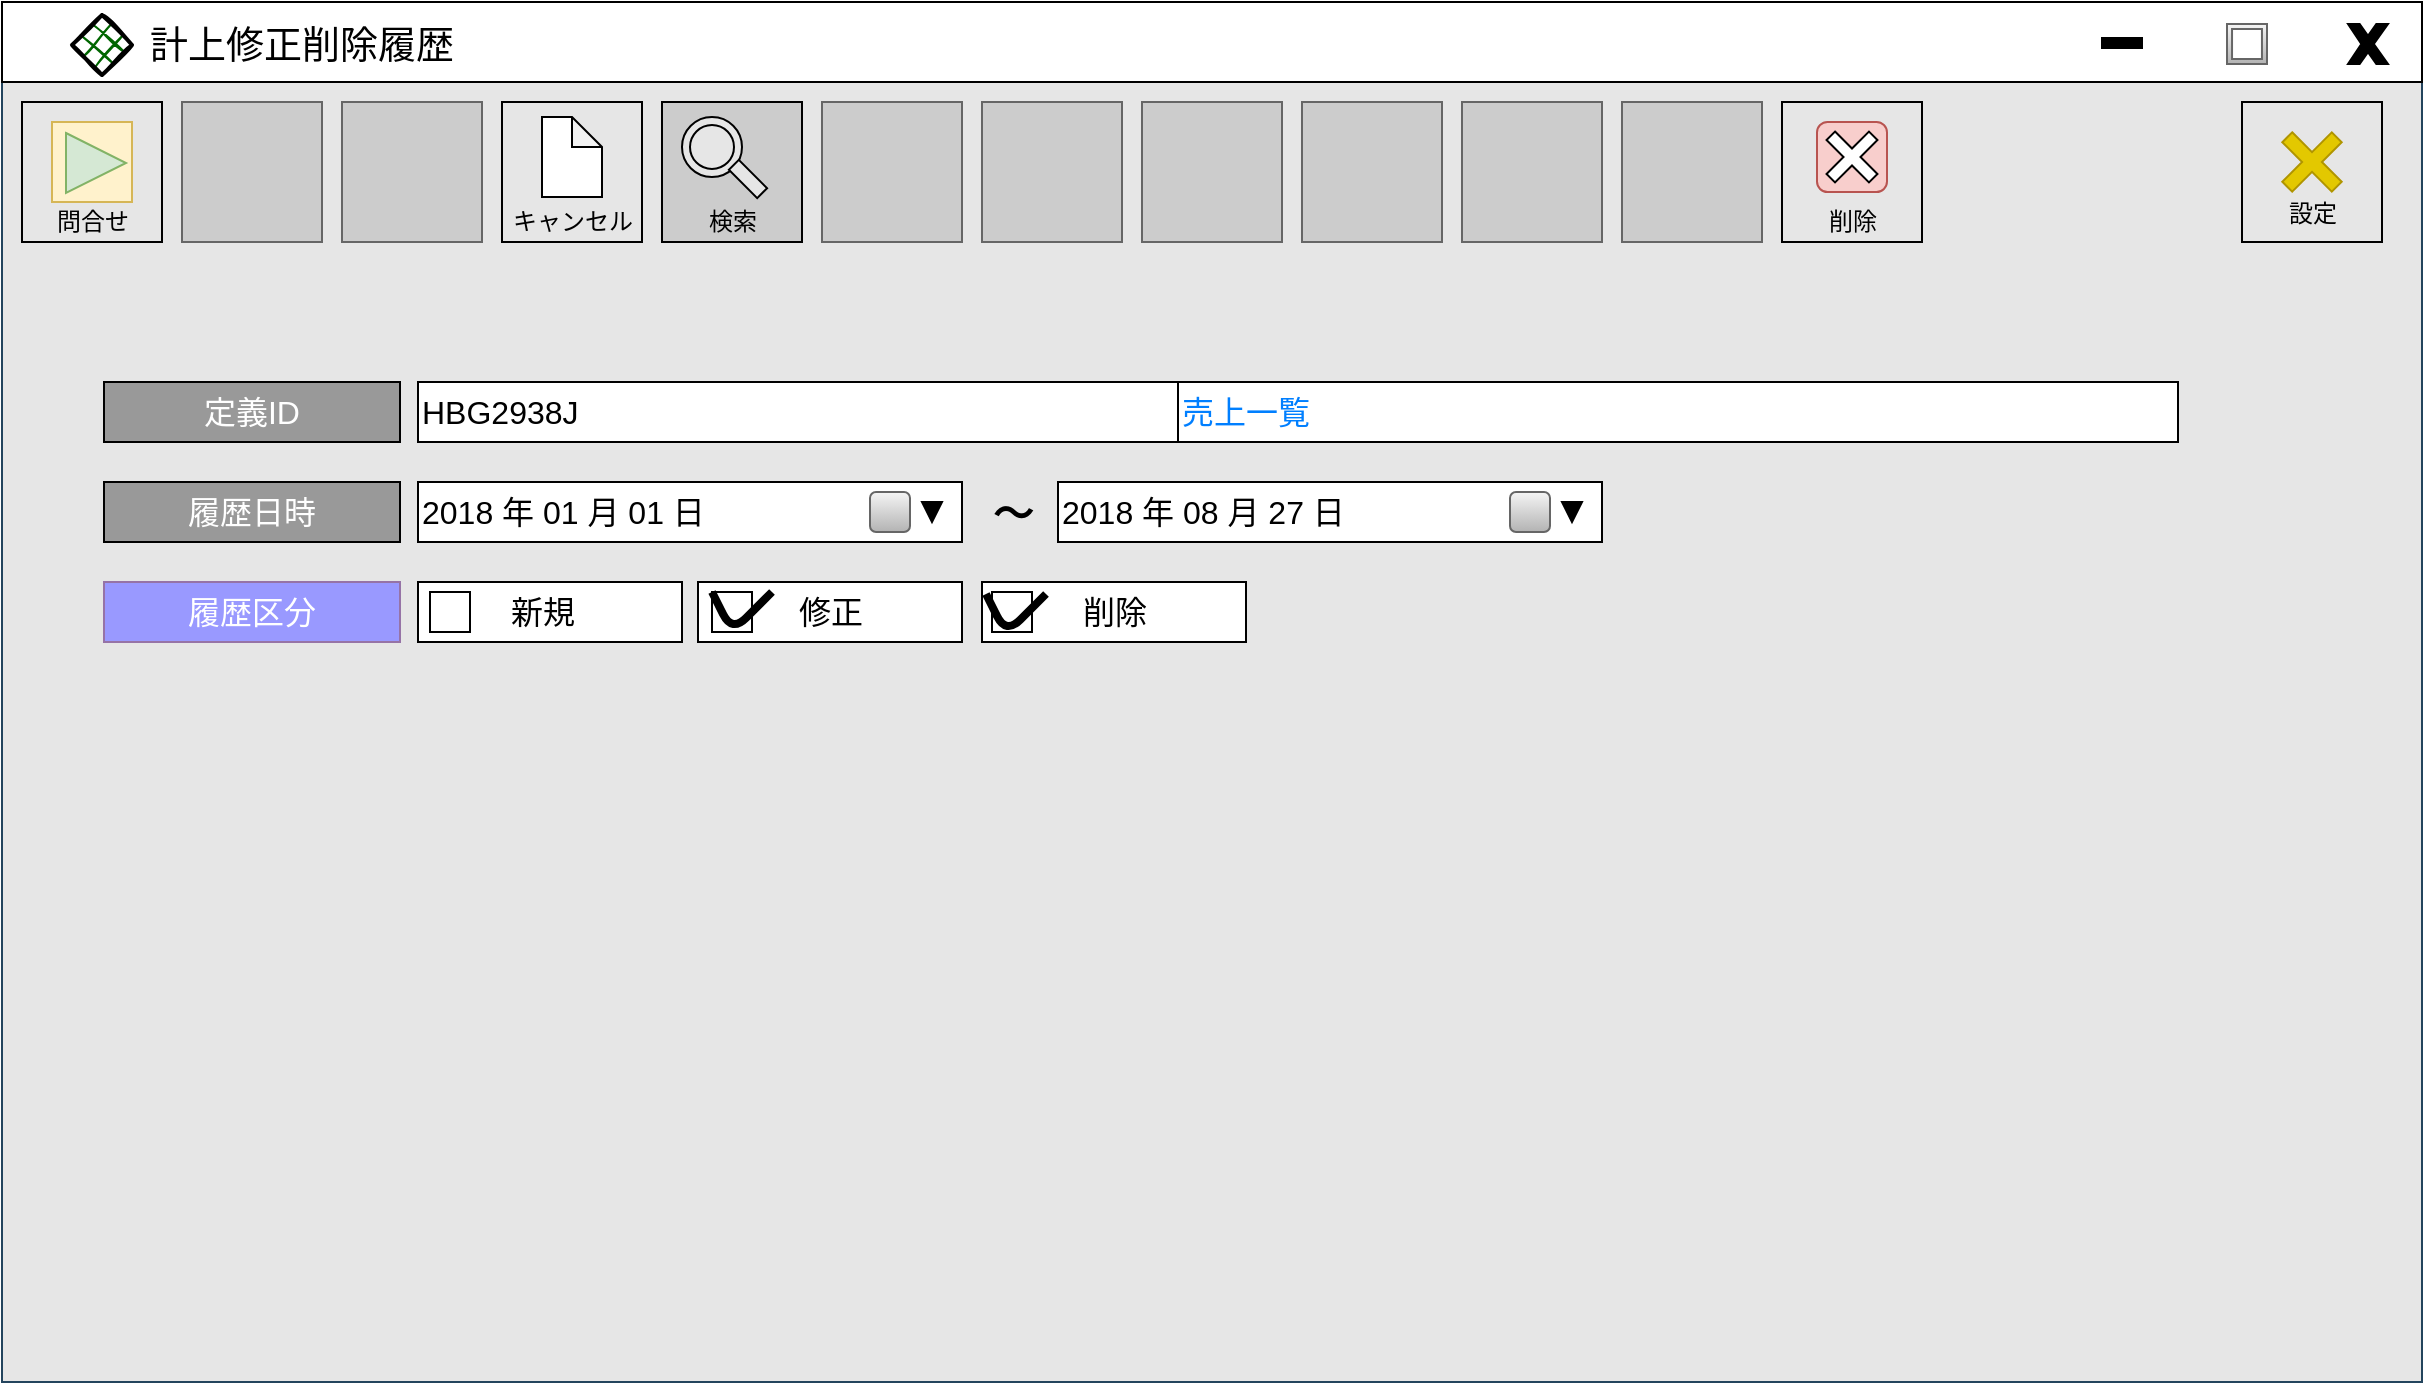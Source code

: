 <mxfile>
    <diagram id="5cXxICSiGLIszsyphfS6" name="ログ管理_計上修正削除履歴">
        <mxGraphModel dx="1128" dy="848" grid="1" gridSize="10" guides="1" tooltips="1" connect="1" arrows="1" fold="1" page="1" pageScale="1" pageWidth="827" pageHeight="1169" math="0" shadow="0">
            <root>
                <mxCell id="0"/>
                <mxCell id="1" style="locked=1;" parent="0"/>
                <mxCell id="2" value="" style="rounded=0;whiteSpace=wrap;html=1;strokeColor=#23445d;fillColor=#E6E6E6;" parent="1" vertex="1">
                    <mxGeometry width="1210" height="690" as="geometry"/>
                </mxCell>
                <mxCell id="3" value="" style="rounded=0;whiteSpace=wrap;html=1;" parent="1" vertex="1">
                    <mxGeometry width="1180" height="40" as="geometry"/>
                </mxCell>
                <mxCell id="4" value="&lt;font style=&quot;vertical-align: inherit&quot;&gt;&lt;font style=&quot;vertical-align: inherit ; font-size: 19px&quot;&gt;経費計上入力&lt;/font&gt;&lt;/font&gt;" style="text;html=1;strokeColor=none;fillColor=none;align=left;verticalAlign=middle;whiteSpace=wrap;rounded=0;fontSize=14;" parent="1" vertex="1">
                    <mxGeometry x="71.5" y="7" width="250" height="30" as="geometry"/>
                </mxCell>
                <mxCell id="5" value="" style="rounded=0;whiteSpace=wrap;html=1;fontSize=14;align=left;fillColor=#000000;gradientColor=#000000;" parent="1" vertex="1">
                    <mxGeometry x="1050" y="18" width="20" height="5" as="geometry"/>
                </mxCell>
                <mxCell id="6" value="" style="verticalLabelPosition=bottom;verticalAlign=top;html=1;shape=mxgraph.basic.frame;dx=2.52;fontSize=14;fillColor=#f5f5f5;gradientColor=#b3b3b3;strokeColor=#666666;" parent="1" vertex="1">
                    <mxGeometry x="1112.5" y="11" width="20" height="20" as="geometry"/>
                </mxCell>
                <mxCell id="7" value="" style="verticalLabelPosition=bottom;verticalAlign=top;html=1;shape=mxgraph.basic.x;fontSize=14;fillColor=#000000;gradientColor=#000000;" parent="1" vertex="1">
                    <mxGeometry x="1173" y="11" width="20" height="20" as="geometry"/>
                </mxCell>
                <mxCell id="8" value="" style="rhombus;whiteSpace=wrap;html=1;strokeWidth=2;fillWeight=-1;hachureGap=8;fillStyle=cross-hatch;fillColor=#006600;sketch=1;" parent="1" vertex="1">
                    <mxGeometry x="35" y="6.5" width="30" height="30" as="geometry"/>
                </mxCell>
                <mxCell id="9" value="" style="rounded=0;whiteSpace=wrap;html=1;" parent="1" vertex="1">
                    <mxGeometry width="1210" height="40" as="geometry"/>
                </mxCell>
                <mxCell id="10" value="&lt;span style=&quot;font-size: 19px&quot;&gt;計上修正削除履歴&lt;/span&gt;" style="text;html=1;strokeColor=none;fillColor=none;align=left;verticalAlign=middle;whiteSpace=wrap;rounded=0;fontSize=14;" parent="1" vertex="1">
                    <mxGeometry x="71.5" y="7" width="250" height="30" as="geometry"/>
                </mxCell>
                <mxCell id="11" value="" style="rounded=0;whiteSpace=wrap;html=1;fontSize=14;align=left;fillColor=#000000;gradientColor=#000000;" parent="1" vertex="1">
                    <mxGeometry x="1050" y="18" width="20" height="5" as="geometry"/>
                </mxCell>
                <mxCell id="12" value="" style="verticalLabelPosition=bottom;verticalAlign=top;html=1;shape=mxgraph.basic.frame;dx=2.52;fontSize=14;fillColor=#f5f5f5;gradientColor=#b3b3b3;strokeColor=#666666;" parent="1" vertex="1">
                    <mxGeometry x="1112.5" y="11" width="20" height="20" as="geometry"/>
                </mxCell>
                <mxCell id="13" value="" style="verticalLabelPosition=bottom;verticalAlign=top;html=1;shape=mxgraph.basic.x;fontSize=14;fillColor=#000000;gradientColor=#000000;" parent="1" vertex="1">
                    <mxGeometry x="1173" y="11" width="20" height="20" as="geometry"/>
                </mxCell>
                <mxCell id="14" value="" style="rhombus;whiteSpace=wrap;html=1;strokeWidth=2;fillWeight=-1;hachureGap=8;fillStyle=cross-hatch;fillColor=#006600;sketch=1;" parent="1" vertex="1">
                    <mxGeometry x="35" y="6.5" width="30" height="30" as="geometry"/>
                </mxCell>
                <mxCell id="15" value="名称未設定レイヤ" style="locked=1;" parent="0"/>
                <mxCell id="78" value="" style="whiteSpace=wrap;html=1;aspect=fixed;fillColor=#E6E6E6;" vertex="1" parent="15">
                    <mxGeometry x="10" y="50" width="70" height="70" as="geometry"/>
                </mxCell>
                <mxCell id="79" value="" style="whiteSpace=wrap;html=1;aspect=fixed;strokeColor=#666666;fillColor=#CCCCCC;" vertex="1" parent="15">
                    <mxGeometry x="90" y="50" width="70" height="70" as="geometry"/>
                </mxCell>
                <mxCell id="80" value="" style="whiteSpace=wrap;html=1;aspect=fixed;strokeColor=#666666;fillColor=#CCCCCC;" vertex="1" parent="15">
                    <mxGeometry x="170" y="50" width="70" height="70" as="geometry"/>
                </mxCell>
                <mxCell id="81" value="" style="whiteSpace=wrap;html=1;aspect=fixed;fillColor=#E6E6E6;" vertex="1" parent="15">
                    <mxGeometry x="250" y="50" width="70" height="70" as="geometry"/>
                </mxCell>
                <mxCell id="82" value="" style="whiteSpace=wrap;html=1;aspect=fixed;fillColor=#CCCCCC;" vertex="1" parent="15">
                    <mxGeometry x="330" y="50" width="70" height="70" as="geometry"/>
                </mxCell>
                <mxCell id="83" value="" style="whiteSpace=wrap;html=1;aspect=fixed;strokeColor=#666666;fontColor=#333333;fillColor=#CCCCCC;" vertex="1" parent="15">
                    <mxGeometry x="410" y="50" width="70" height="70" as="geometry"/>
                </mxCell>
                <mxCell id="84" value="" style="whiteSpace=wrap;html=1;aspect=fixed;strokeColor=#666666;fontColor=#333333;fillColor=#CCCCCC;" vertex="1" parent="15">
                    <mxGeometry x="490" y="50" width="70" height="70" as="geometry"/>
                </mxCell>
                <mxCell id="85" value="" style="whiteSpace=wrap;html=1;aspect=fixed;strokeColor=#666666;fontColor=#333333;fillColor=#CCCCCC;" vertex="1" parent="15">
                    <mxGeometry x="570" y="50" width="70" height="70" as="geometry"/>
                </mxCell>
                <mxCell id="86" value="" style="whiteSpace=wrap;html=1;aspect=fixed;strokeColor=#666666;fontColor=#333333;fillColor=#CCCCCC;" vertex="1" parent="15">
                    <mxGeometry x="650" y="50" width="70" height="70" as="geometry"/>
                </mxCell>
                <mxCell id="87" value="" style="whiteSpace=wrap;html=1;aspect=fixed;strokeColor=#666666;fontColor=#333333;fillColor=#CCCCCC;" vertex="1" parent="15">
                    <mxGeometry x="730" y="50" width="70" height="70" as="geometry"/>
                </mxCell>
                <mxCell id="88" value="" style="whiteSpace=wrap;html=1;aspect=fixed;strokeColor=#666666;fontColor=#333333;fillColor=#CCCCCC;" vertex="1" parent="15">
                    <mxGeometry x="810" y="50" width="70" height="70" as="geometry"/>
                </mxCell>
                <mxCell id="89" value="" style="whiteSpace=wrap;html=1;aspect=fixed;fillColor=#E6E6E6;" vertex="1" parent="15">
                    <mxGeometry x="890" y="50" width="70" height="70" as="geometry"/>
                </mxCell>
                <mxCell id="90" value="" style="whiteSpace=wrap;html=1;aspect=fixed;fillColor=#E6E6E6;" vertex="1" parent="15">
                    <mxGeometry x="1120" y="50" width="70" height="70" as="geometry"/>
                </mxCell>
                <mxCell id="91" value="" style="rounded=1;whiteSpace=wrap;html=1;fillColor=#f8cecc;strokeColor=#b85450;" vertex="1" parent="15">
                    <mxGeometry x="907.5" y="60" width="35" height="35" as="geometry"/>
                </mxCell>
                <mxCell id="92" value="削除" style="text;html=1;align=center;verticalAlign=middle;resizable=0;points=[];autosize=1;strokeColor=none;" vertex="1" parent="15">
                    <mxGeometry x="905" y="100" width="40" height="20" as="geometry"/>
                </mxCell>
                <mxCell id="93" value="" style="shape=cross;whiteSpace=wrap;html=1;rotation=45;" vertex="1" parent="15">
                    <mxGeometry x="910" y="62.5" width="30" height="30" as="geometry"/>
                </mxCell>
                <mxCell id="94" value="" style="shape=note;whiteSpace=wrap;html=1;backgroundOutline=1;darkOpacity=0.05;size=15;" vertex="1" parent="15">
                    <mxGeometry x="270" y="57.5" width="30" height="40" as="geometry"/>
                </mxCell>
                <mxCell id="95" value="キャンセル" style="text;html=1;align=center;verticalAlign=middle;resizable=0;points=[];autosize=1;strokeColor=none;" vertex="1" parent="15">
                    <mxGeometry x="245" y="100" width="80" height="20" as="geometry"/>
                </mxCell>
                <mxCell id="96" value="" style="whiteSpace=wrap;html=1;aspect=fixed;fillColor=#fff2cc;strokeColor=#d6b656;" vertex="1" parent="15">
                    <mxGeometry x="25" y="60" width="40" height="40" as="geometry"/>
                </mxCell>
                <mxCell id="97" value="" style="triangle;whiteSpace=wrap;html=1;fillColor=#d5e8d4;strokeColor=#82b366;" vertex="1" parent="15">
                    <mxGeometry x="32" y="65.5" width="30" height="30" as="geometry"/>
                </mxCell>
                <mxCell id="98" value="問合せ" style="text;html=1;align=center;verticalAlign=middle;resizable=0;points=[];autosize=1;strokeColor=none;" vertex="1" parent="15">
                    <mxGeometry x="20" y="100" width="50" height="20" as="geometry"/>
                </mxCell>
                <mxCell id="99" value="" style="ellipse;shape=doubleEllipse;whiteSpace=wrap;html=1;aspect=fixed;fillColor=#E6E6E6;gradientColor=none;" vertex="1" parent="15">
                    <mxGeometry x="340" y="57.5" width="30" height="30" as="geometry"/>
                </mxCell>
                <mxCell id="100" value="" style="rounded=0;whiteSpace=wrap;html=1;fillColor=#E6E6E6;gradientColor=none;rotation=45;" vertex="1" parent="15">
                    <mxGeometry x="363" y="85" width="20" height="7" as="geometry"/>
                </mxCell>
                <mxCell id="101" value="検索" style="text;html=1;align=center;verticalAlign=middle;resizable=0;points=[];autosize=1;strokeColor=none;" vertex="1" parent="15">
                    <mxGeometry x="345" y="100" width="40" height="20" as="geometry"/>
                </mxCell>
                <mxCell id="102" value="" style="shape=cross;whiteSpace=wrap;html=1;fillColor=#e3c800;rotation=45;strokeColor=#B09500;fontColor=#000000;" vertex="1" parent="15">
                    <mxGeometry x="1137.5" y="62.5" width="35" height="35" as="geometry"/>
                </mxCell>
                <mxCell id="103" value="設定" style="text;html=1;align=center;verticalAlign=middle;resizable=0;points=[];autosize=1;strokeColor=none;" vertex="1" parent="15">
                    <mxGeometry x="1135" y="95.5" width="40" height="20" as="geometry"/>
                </mxCell>
                <mxCell id="104" value="&lt;font color=&quot;#ffffff&quot; style=&quot;font-size: 16px&quot;&gt;定義ID&lt;/font&gt;" style="rounded=0;whiteSpace=wrap;html=1;gradientColor=none;fillColor=#999999;" vertex="1" parent="15">
                    <mxGeometry x="51" y="190" width="148" height="30" as="geometry"/>
                </mxCell>
                <mxCell id="105" value="&lt;font style=&quot;font-size: 16px&quot;&gt;HBG2938J&lt;/font&gt;" style="rounded=0;whiteSpace=wrap;html=1;gradientColor=none;fillColor=#FFFFFF;align=left;" vertex="1" parent="15">
                    <mxGeometry x="208" y="190" width="380" height="30" as="geometry"/>
                </mxCell>
                <mxCell id="106" value="&lt;font style=&quot;font-size: 16px&quot; color=&quot;#007fff&quot;&gt;売上一覧&lt;/font&gt;" style="rounded=0;whiteSpace=wrap;html=1;gradientColor=none;fillColor=#FFFFFF;align=left;" vertex="1" parent="15">
                    <mxGeometry x="588" y="190" width="500" height="30" as="geometry"/>
                </mxCell>
                <mxCell id="107" value="&lt;font color=&quot;#ffffff&quot;&gt;&lt;span style=&quot;font-size: 16px&quot;&gt;履歴日時&lt;/span&gt;&lt;/font&gt;" style="rounded=0;whiteSpace=wrap;html=1;gradientColor=none;fillColor=#999999;" vertex="1" parent="15">
                    <mxGeometry x="51" y="240" width="148" height="30" as="geometry"/>
                </mxCell>
                <mxCell id="108" value="&lt;font style=&quot;font-size: 16px&quot;&gt;2018 年 01 月 01 日&lt;/font&gt;" style="rounded=0;whiteSpace=wrap;html=1;gradientColor=none;fillColor=#FFFFFF;align=left;" vertex="1" parent="15">
                    <mxGeometry x="208" y="240" width="272" height="30" as="geometry"/>
                </mxCell>
                <mxCell id="109" value="&lt;font style=&quot;font-size: 16px&quot;&gt;2018 年 08 月 27 日&lt;/font&gt;" style="rounded=0;whiteSpace=wrap;html=1;gradientColor=none;fillColor=#FFFFFF;align=left;" vertex="1" parent="15">
                    <mxGeometry x="528" y="240" width="272" height="30" as="geometry"/>
                </mxCell>
                <mxCell id="110" value="&lt;font style=&quot;font-size: 20px&quot;&gt;&lt;b&gt;～&lt;/b&gt;&lt;/font&gt;" style="text;html=1;align=center;verticalAlign=middle;resizable=0;points=[];autosize=1;strokeColor=none;" vertex="1" parent="15">
                    <mxGeometry x="485" y="245" width="40" height="20" as="geometry"/>
                </mxCell>
                <mxCell id="111" value="" style="rounded=1;whiteSpace=wrap;html=1;fillColor=#f5f5f5;gradientColor=#b3b3b3;align=left;strokeColor=#666666;" vertex="1" parent="15">
                    <mxGeometry x="434" y="245" width="20" height="20" as="geometry"/>
                </mxCell>
                <mxCell id="112" value="" style="rounded=1;whiteSpace=wrap;html=1;fillColor=#f5f5f5;gradientColor=#b3b3b3;align=left;strokeColor=#666666;" vertex="1" parent="15">
                    <mxGeometry x="754" y="245" width="20" height="20" as="geometry"/>
                </mxCell>
                <mxCell id="113" value="" style="triangle;whiteSpace=wrap;html=1;gradientColor=none;align=left;rotation=90;fillColor=#000000;" vertex="1" parent="15">
                    <mxGeometry x="460" y="250" width="10" height="10" as="geometry"/>
                </mxCell>
                <mxCell id="114" value="" style="triangle;whiteSpace=wrap;html=1;gradientColor=none;align=left;rotation=90;fillColor=#000000;" vertex="1" parent="15">
                    <mxGeometry x="780" y="250" width="10" height="10" as="geometry"/>
                </mxCell>
                <mxCell id="115" value="&lt;font color=&quot;#ffffff&quot;&gt;&lt;span style=&quot;font-size: 16px&quot;&gt;履歴区分&lt;/span&gt;&lt;/font&gt;" style="rounded=0;whiteSpace=wrap;html=1;strokeColor=#9673a6;fillColor=#9999FF;" vertex="1" parent="15">
                    <mxGeometry x="51" y="290" width="148" height="30" as="geometry"/>
                </mxCell>
                <mxCell id="116" value="" style="rounded=0;whiteSpace=wrap;html=1;gradientColor=none;align=left;fillColor=#FFFFFF;" vertex="1" parent="15">
                    <mxGeometry x="208" y="290" width="132" height="30" as="geometry"/>
                </mxCell>
                <mxCell id="117" value="" style="rounded=0;whiteSpace=wrap;html=1;gradientColor=none;align=left;fillColor=#FFFFFF;" vertex="1" parent="15">
                    <mxGeometry x="348" y="290" width="132" height="30" as="geometry"/>
                </mxCell>
                <mxCell id="118" value="" style="rounded=0;whiteSpace=wrap;html=1;gradientColor=none;align=left;fillColor=#FFFFFF;" vertex="1" parent="15">
                    <mxGeometry x="490" y="290" width="132" height="30" as="geometry"/>
                </mxCell>
                <mxCell id="119" value="" style="whiteSpace=wrap;html=1;aspect=fixed;fillColor=#FFFFFF;gradientColor=none;align=left;" vertex="1" parent="15">
                    <mxGeometry x="214" y="295" width="20" height="20" as="geometry"/>
                </mxCell>
                <mxCell id="120" value="" style="whiteSpace=wrap;html=1;aspect=fixed;fillColor=#FFFFFF;gradientColor=none;align=left;" vertex="1" parent="15">
                    <mxGeometry x="355" y="295" width="20" height="20" as="geometry"/>
                </mxCell>
                <mxCell id="121" value="" style="whiteSpace=wrap;html=1;aspect=fixed;fillColor=#FFFFFF;gradientColor=none;align=left;" vertex="1" parent="15">
                    <mxGeometry x="495" y="295" width="20" height="20" as="geometry"/>
                </mxCell>
                <mxCell id="122" value="&lt;span style=&quot;font-size: 16px&quot;&gt;削除&lt;/span&gt;" style="text;html=1;align=center;verticalAlign=middle;resizable=0;points=[];autosize=1;strokeColor=none;" vertex="1" parent="15">
                    <mxGeometry x="531" y="295" width="50" height="20" as="geometry"/>
                </mxCell>
                <mxCell id="123" value="&lt;span style=&quot;font-size: 16px&quot;&gt;修正&lt;/span&gt;" style="text;html=1;align=center;verticalAlign=middle;resizable=0;points=[];autosize=1;strokeColor=none;" vertex="1" parent="15">
                    <mxGeometry x="389" y="295" width="50" height="20" as="geometry"/>
                </mxCell>
                <mxCell id="124" value="&lt;font style=&quot;font-size: 16px&quot;&gt;新規&lt;/font&gt;" style="text;html=1;align=center;verticalAlign=middle;resizable=0;points=[];autosize=1;strokeColor=none;" vertex="1" parent="15">
                    <mxGeometry x="245" y="295" width="50" height="20" as="geometry"/>
                </mxCell>
                <mxCell id="125" value="" style="endArrow=none;html=1;fontSize=11;strokeWidth=4;targetPerimeterSpacing=0;" edge="1" parent="15">
                    <mxGeometry width="50" height="50" relative="1" as="geometry">
                        <mxPoint x="355" y="295" as="sourcePoint"/>
                        <mxPoint x="385" y="295" as="targetPoint"/>
                        <Array as="points">
                            <mxPoint x="365" y="315"/>
                        </Array>
                    </mxGeometry>
                </mxCell>
                <mxCell id="126" value="" style="endArrow=none;html=1;fontSize=11;strokeWidth=4;targetPerimeterSpacing=0;" edge="1" parent="15">
                    <mxGeometry width="50" height="50" relative="1" as="geometry">
                        <mxPoint x="492" y="296" as="sourcePoint"/>
                        <mxPoint x="522" y="296" as="targetPoint"/>
                        <Array as="points">
                            <mxPoint x="502" y="316"/>
                        </Array>
                    </mxGeometry>
                </mxCell>
            </root>
        </mxGraphModel>
    </diagram>
    <diagram id="qPDz7QyjnXzUg2Xiq-gQ" name="ログ管理_売上履歴一覧">
        <mxGraphModel dx="1128" dy="848" grid="1" gridSize="10" guides="1" tooltips="1" connect="1" arrows="1" fold="1" page="1" pageScale="1" pageWidth="827" pageHeight="1169" math="0" shadow="0">
            <root>
                <mxCell id="b4uY5fMTPV0AdeKpSuRm-0"/>
                <mxCell id="b4uY5fMTPV0AdeKpSuRm-1" style="locked=1;" parent="b4uY5fMTPV0AdeKpSuRm-0"/>
                <mxCell id="b4uY5fMTPV0AdeKpSuRm-152" value="" style="rounded=0;whiteSpace=wrap;html=1;strokeColor=#23445d;fillColor=#E6E6E6;" vertex="1" parent="b4uY5fMTPV0AdeKpSuRm-1">
                    <mxGeometry width="1540" height="780" as="geometry"/>
                </mxCell>
                <mxCell id="b4uY5fMTPV0AdeKpSuRm-153" value="" style="rounded=0;whiteSpace=wrap;html=1;" vertex="1" parent="b4uY5fMTPV0AdeKpSuRm-1">
                    <mxGeometry width="1180" height="40" as="geometry"/>
                </mxCell>
                <mxCell id="b4uY5fMTPV0AdeKpSuRm-154" value="&lt;font style=&quot;vertical-align: inherit&quot;&gt;&lt;font style=&quot;vertical-align: inherit ; font-size: 19px&quot;&gt;経費計上入力&lt;/font&gt;&lt;/font&gt;" style="text;html=1;strokeColor=none;fillColor=none;align=left;verticalAlign=middle;whiteSpace=wrap;rounded=0;fontSize=14;" vertex="1" parent="b4uY5fMTPV0AdeKpSuRm-1">
                    <mxGeometry x="71.5" y="7" width="250" height="30" as="geometry"/>
                </mxCell>
                <mxCell id="b4uY5fMTPV0AdeKpSuRm-155" value="" style="rounded=0;whiteSpace=wrap;html=1;fontSize=14;align=left;fillColor=#000000;gradientColor=#000000;" vertex="1" parent="b4uY5fMTPV0AdeKpSuRm-1">
                    <mxGeometry x="1380" y="18" width="20" height="5" as="geometry"/>
                </mxCell>
                <mxCell id="b4uY5fMTPV0AdeKpSuRm-156" value="" style="verticalLabelPosition=bottom;verticalAlign=top;html=1;shape=mxgraph.basic.frame;dx=2.52;fontSize=14;fillColor=#f5f5f5;gradientColor=#b3b3b3;strokeColor=#666666;" vertex="1" parent="b4uY5fMTPV0AdeKpSuRm-1">
                    <mxGeometry x="1442.5" y="11" width="20" height="20" as="geometry"/>
                </mxCell>
                <mxCell id="b4uY5fMTPV0AdeKpSuRm-157" value="" style="verticalLabelPosition=bottom;verticalAlign=top;html=1;shape=mxgraph.basic.x;fontSize=14;fillColor=#000000;gradientColor=#000000;" vertex="1" parent="b4uY5fMTPV0AdeKpSuRm-1">
                    <mxGeometry x="1503" y="11" width="20" height="20" as="geometry"/>
                </mxCell>
                <mxCell id="b4uY5fMTPV0AdeKpSuRm-158" value="" style="rhombus;whiteSpace=wrap;html=1;strokeWidth=2;fillWeight=-1;hachureGap=8;fillStyle=cross-hatch;fillColor=#006600;sketch=1;" vertex="1" parent="b4uY5fMTPV0AdeKpSuRm-1">
                    <mxGeometry x="35" y="6.5" width="30" height="30" as="geometry"/>
                </mxCell>
                <mxCell id="b4uY5fMTPV0AdeKpSuRm-159" value="" style="rounded=0;whiteSpace=wrap;html=1;" vertex="1" parent="b4uY5fMTPV0AdeKpSuRm-1">
                    <mxGeometry width="1540" height="40" as="geometry"/>
                </mxCell>
                <mxCell id="b4uY5fMTPV0AdeKpSuRm-160" value="&lt;span style=&quot;font-size: 19px&quot;&gt;売上履歴一覧&lt;/span&gt;" style="text;html=1;strokeColor=none;fillColor=none;align=left;verticalAlign=middle;whiteSpace=wrap;rounded=0;fontSize=14;" vertex="1" parent="b4uY5fMTPV0AdeKpSuRm-1">
                    <mxGeometry x="71.5" y="7" width="250" height="30" as="geometry"/>
                </mxCell>
                <mxCell id="b4uY5fMTPV0AdeKpSuRm-161" value="" style="rounded=0;whiteSpace=wrap;html=1;fontSize=14;align=left;fillColor=#000000;gradientColor=#000000;" vertex="1" parent="b4uY5fMTPV0AdeKpSuRm-1">
                    <mxGeometry x="1380" y="18" width="20" height="5" as="geometry"/>
                </mxCell>
                <mxCell id="b4uY5fMTPV0AdeKpSuRm-162" value="" style="verticalLabelPosition=bottom;verticalAlign=top;html=1;shape=mxgraph.basic.frame;dx=2.52;fontSize=14;fillColor=#f5f5f5;gradientColor=#b3b3b3;strokeColor=#666666;" vertex="1" parent="b4uY5fMTPV0AdeKpSuRm-1">
                    <mxGeometry x="1442.5" y="11" width="20" height="20" as="geometry"/>
                </mxCell>
                <mxCell id="b4uY5fMTPV0AdeKpSuRm-163" value="" style="verticalLabelPosition=bottom;verticalAlign=top;html=1;shape=mxgraph.basic.x;fontSize=14;fillColor=#000000;gradientColor=#000000;" vertex="1" parent="b4uY5fMTPV0AdeKpSuRm-1">
                    <mxGeometry x="1503" y="11" width="20" height="20" as="geometry"/>
                </mxCell>
                <mxCell id="b4uY5fMTPV0AdeKpSuRm-164" value="" style="rhombus;whiteSpace=wrap;html=1;strokeWidth=2;fillWeight=-1;hachureGap=8;fillStyle=cross-hatch;fillColor=#006600;sketch=1;" vertex="1" parent="b4uY5fMTPV0AdeKpSuRm-1">
                    <mxGeometry x="35" y="6.5" width="30" height="30" as="geometry"/>
                </mxCell>
                <mxCell id="b4uY5fMTPV0AdeKpSuRm-2" value="名称未設定レイヤ" style="" parent="b4uY5fMTPV0AdeKpSuRm-0"/>
                <mxCell id="b4uY5fMTPV0AdeKpSuRm-3" value="" style="whiteSpace=wrap;html=1;aspect=fixed;fillColor=#E6E6E6;" vertex="1" parent="b4uY5fMTPV0AdeKpSuRm-2">
                    <mxGeometry y="40" width="70" height="70" as="geometry"/>
                </mxCell>
                <mxCell id="b4uY5fMTPV0AdeKpSuRm-4" value="" style="whiteSpace=wrap;html=1;aspect=fixed;strokeColor=#666666;fillColor=#CCCCCC;" vertex="1" parent="b4uY5fMTPV0AdeKpSuRm-2">
                    <mxGeometry x="80" y="40" width="70" height="70" as="geometry"/>
                </mxCell>
                <mxCell id="b4uY5fMTPV0AdeKpSuRm-5" value="" style="whiteSpace=wrap;html=1;aspect=fixed;strokeColor=#666666;fillColor=#CCCCCC;" vertex="1" parent="b4uY5fMTPV0AdeKpSuRm-2">
                    <mxGeometry x="160" y="40" width="70" height="70" as="geometry"/>
                </mxCell>
                <mxCell id="b4uY5fMTPV0AdeKpSuRm-6" value="" style="whiteSpace=wrap;html=1;aspect=fixed;fillColor=#E6E6E6;" vertex="1" parent="b4uY5fMTPV0AdeKpSuRm-2">
                    <mxGeometry x="240" y="40" width="70" height="70" as="geometry"/>
                </mxCell>
                <mxCell id="b4uY5fMTPV0AdeKpSuRm-7" value="" style="whiteSpace=wrap;html=1;aspect=fixed;strokeColor=#666666;fontColor=#333333;fillColor=#CCCCCC;" vertex="1" parent="b4uY5fMTPV0AdeKpSuRm-2">
                    <mxGeometry x="400" y="40" width="70" height="70" as="geometry"/>
                </mxCell>
                <mxCell id="b4uY5fMTPV0AdeKpSuRm-8" value="" style="whiteSpace=wrap;html=1;aspect=fixed;strokeColor=#666666;fontColor=#333333;fillColor=#CCCCCC;" vertex="1" parent="b4uY5fMTPV0AdeKpSuRm-2">
                    <mxGeometry x="480" y="40" width="70" height="70" as="geometry"/>
                </mxCell>
                <mxCell id="b4uY5fMTPV0AdeKpSuRm-9" value="" style="whiteSpace=wrap;html=1;aspect=fixed;strokeColor=#666666;fontColor=#333333;fillColor=#CCCCCC;" vertex="1" parent="b4uY5fMTPV0AdeKpSuRm-2">
                    <mxGeometry x="640" y="40" width="70" height="70" as="geometry"/>
                </mxCell>
                <mxCell id="b4uY5fMTPV0AdeKpSuRm-10" value="" style="whiteSpace=wrap;html=1;aspect=fixed;strokeColor=#666666;fontColor=#333333;fillColor=#CCCCCC;" vertex="1" parent="b4uY5fMTPV0AdeKpSuRm-2">
                    <mxGeometry x="720" y="40" width="70" height="70" as="geometry"/>
                </mxCell>
                <mxCell id="b4uY5fMTPV0AdeKpSuRm-11" value="" style="whiteSpace=wrap;html=1;aspect=fixed;strokeColor=#666666;fontColor=#333333;fillColor=#CCCCCC;" vertex="1" parent="b4uY5fMTPV0AdeKpSuRm-2">
                    <mxGeometry x="800" y="40" width="70" height="70" as="geometry"/>
                </mxCell>
                <mxCell id="b4uY5fMTPV0AdeKpSuRm-12" value="" style="whiteSpace=wrap;html=1;aspect=fixed;fillColor=#E6E6E6;" vertex="1" parent="b4uY5fMTPV0AdeKpSuRm-2">
                    <mxGeometry x="880" y="40" width="70" height="70" as="geometry"/>
                </mxCell>
                <mxCell id="b4uY5fMTPV0AdeKpSuRm-13" value="" style="whiteSpace=wrap;html=1;aspect=fixed;fillColor=#E6E6E6;" vertex="1" parent="b4uY5fMTPV0AdeKpSuRm-2">
                    <mxGeometry x="1390" y="40" width="70" height="70" as="geometry"/>
                </mxCell>
                <mxCell id="b4uY5fMTPV0AdeKpSuRm-14" value="" style="rounded=1;whiteSpace=wrap;html=1;fillColor=#f8cecc;strokeColor=#b85450;" vertex="1" parent="b4uY5fMTPV0AdeKpSuRm-2">
                    <mxGeometry x="897.5" y="50" width="35" height="35" as="geometry"/>
                </mxCell>
                <mxCell id="b4uY5fMTPV0AdeKpSuRm-15" value="&lt;font style=&quot;font-size: 16px&quot;&gt;削除&lt;/font&gt;" style="text;html=1;align=center;verticalAlign=middle;resizable=0;points=[];autosize=1;strokeColor=none;" vertex="1" parent="b4uY5fMTPV0AdeKpSuRm-2">
                    <mxGeometry x="890" y="90" width="50" height="20" as="geometry"/>
                </mxCell>
                <mxCell id="b4uY5fMTPV0AdeKpSuRm-16" value="" style="shape=cross;whiteSpace=wrap;html=1;rotation=45;" vertex="1" parent="b4uY5fMTPV0AdeKpSuRm-2">
                    <mxGeometry x="900" y="52.5" width="30" height="30" as="geometry"/>
                </mxCell>
                <mxCell id="b4uY5fMTPV0AdeKpSuRm-17" value="" style="shape=note;whiteSpace=wrap;html=1;backgroundOutline=1;darkOpacity=0.05;size=15;" vertex="1" parent="b4uY5fMTPV0AdeKpSuRm-2">
                    <mxGeometry x="260" y="47.5" width="30" height="40" as="geometry"/>
                </mxCell>
                <mxCell id="b4uY5fMTPV0AdeKpSuRm-18" value="キャンセル" style="text;html=1;align=center;verticalAlign=middle;resizable=0;points=[];autosize=1;strokeColor=none;" vertex="1" parent="b4uY5fMTPV0AdeKpSuRm-2">
                    <mxGeometry x="235" y="90" width="80" height="20" as="geometry"/>
                </mxCell>
                <mxCell id="b4uY5fMTPV0AdeKpSuRm-19" value="" style="whiteSpace=wrap;html=1;aspect=fixed;strokeColor=#d6b656;fillColor=#9999FF;" vertex="1" parent="b4uY5fMTPV0AdeKpSuRm-2">
                    <mxGeometry x="15" y="50" width="40" height="40" as="geometry"/>
                </mxCell>
                <mxCell id="b4uY5fMTPV0AdeKpSuRm-20" value="&lt;font style=&quot;font-size: 16px&quot;&gt;出力&lt;/font&gt;" style="text;html=1;align=center;verticalAlign=middle;resizable=0;points=[];autosize=1;strokeColor=none;" vertex="1" parent="b4uY5fMTPV0AdeKpSuRm-2">
                    <mxGeometry x="10" y="90" width="50" height="20" as="geometry"/>
                </mxCell>
                <mxCell id="b4uY5fMTPV0AdeKpSuRm-21" value="" style="shape=cross;whiteSpace=wrap;html=1;fillColor=#e3c800;rotation=45;strokeColor=#B09500;fontColor=#000000;" vertex="1" parent="b4uY5fMTPV0AdeKpSuRm-2">
                    <mxGeometry x="1407.5" y="52.5" width="35" height="35" as="geometry"/>
                </mxCell>
                <mxCell id="b4uY5fMTPV0AdeKpSuRm-22" value="&lt;font style=&quot;font-size: 16px&quot;&gt;設定&lt;/font&gt;" style="text;html=1;align=center;verticalAlign=middle;resizable=0;points=[];autosize=1;strokeColor=none;" vertex="1" parent="b4uY5fMTPV0AdeKpSuRm-2">
                    <mxGeometry x="1400" y="85.5" width="50" height="20" as="geometry"/>
                </mxCell>
                <mxCell id="b4uY5fMTPV0AdeKpSuRm-23" value="" style="whiteSpace=wrap;html=1;aspect=fixed;strokeColor=#666666;fontColor=#333333;fillColor=#CCCCCC;" vertex="1" parent="b4uY5fMTPV0AdeKpSuRm-2">
                    <mxGeometry x="321.5" y="40" width="70" height="70" as="geometry"/>
                </mxCell>
                <mxCell id="b4uY5fMTPV0AdeKpSuRm-24" value="" style="rounded=0;whiteSpace=wrap;html=1;fontSize=11;gradientColor=none;align=left;fillColor=#E6E6E6;" vertex="1" parent="b4uY5fMTPV0AdeKpSuRm-2">
                    <mxGeometry x="21" y="70" width="28" height="20" as="geometry"/>
                </mxCell>
                <mxCell id="b4uY5fMTPV0AdeKpSuRm-25" value="" style="rounded=0;whiteSpace=wrap;html=1;fontSize=11;gradientColor=none;align=left;fillColor=#FFFFFF;" vertex="1" parent="b4uY5fMTPV0AdeKpSuRm-2">
                    <mxGeometry x="25" y="51.5" width="20" height="10" as="geometry"/>
                </mxCell>
                <mxCell id="b4uY5fMTPV0AdeKpSuRm-26" value="" style="whiteSpace=wrap;html=1;aspect=fixed;fillColor=#E6E6E6;" vertex="1" parent="b4uY5fMTPV0AdeKpSuRm-2">
                    <mxGeometry x="1468" y="40" width="70" height="70" as="geometry"/>
                </mxCell>
                <mxCell id="b4uY5fMTPV0AdeKpSuRm-27" value="" style="shape=note;whiteSpace=wrap;html=1;backgroundOutline=1;darkOpacity=0.05;size=15;" vertex="1" parent="b4uY5fMTPV0AdeKpSuRm-2">
                    <mxGeometry x="1488" y="47.5" width="30" height="40" as="geometry"/>
                </mxCell>
                <mxCell id="b4uY5fMTPV0AdeKpSuRm-28" value="キャンセル" style="text;html=1;align=center;verticalAlign=middle;resizable=0;points=[];autosize=1;strokeColor=none;" vertex="1" parent="b4uY5fMTPV0AdeKpSuRm-2">
                    <mxGeometry x="1463" y="90" width="80" height="20" as="geometry"/>
                </mxCell>
                <mxCell id="b4uY5fMTPV0AdeKpSuRm-29" value="" style="whiteSpace=wrap;html=1;aspect=fixed;fillColor=#E6E6E6;" vertex="1" parent="b4uY5fMTPV0AdeKpSuRm-2">
                    <mxGeometry x="560" y="40" width="70" height="70" as="geometry"/>
                </mxCell>
                <mxCell id="b4uY5fMTPV0AdeKpSuRm-30" value="&lt;font style=&quot;font-size: 16px&quot;&gt;ジャンプ&lt;/font&gt;" style="text;html=1;align=center;verticalAlign=middle;resizable=0;points=[];autosize=1;strokeColor=none;" vertex="1" parent="b4uY5fMTPV0AdeKpSuRm-2">
                    <mxGeometry x="555" y="90" width="80" height="20" as="geometry"/>
                </mxCell>
                <mxCell id="b4uY5fMTPV0AdeKpSuRm-31" value="" style="rounded=0;whiteSpace=wrap;html=1;fontSize=11;align=left;" vertex="1" parent="b4uY5fMTPV0AdeKpSuRm-2">
                    <mxGeometry x="570" y="50" width="50" height="30" as="geometry"/>
                </mxCell>
                <mxCell id="b4uY5fMTPV0AdeKpSuRm-32" value="" style="shape=flexArrow;endArrow=classic;html=1;fontSize=11;targetPerimeterSpacing=0;strokeWidth=4;width=6;endSize=3.14;endWidth=16;fillColor=#d5e8d4;strokeColor=#82b366;" edge="1" parent="b4uY5fMTPV0AdeKpSuRm-2">
                    <mxGeometry width="50" height="50" relative="1" as="geometry">
                        <mxPoint x="624" y="86.5" as="sourcePoint"/>
                        <mxPoint x="594" y="66.5" as="targetPoint"/>
                    </mxGeometry>
                </mxCell>
                <mxCell id="b4uY5fMTPV0AdeKpSuRm-33" value="&lt;font style=&quot;font-size: 18px&quot;&gt;売上NO&lt;/font&gt;" style="rounded=0;whiteSpace=wrap;html=1;fontSize=11;gradientColor=none;align=left;fillColor=#CCCCCC;" vertex="1" parent="b4uY5fMTPV0AdeKpSuRm-2">
                    <mxGeometry x="21" y="160" width="120" height="30" as="geometry"/>
                </mxCell>
                <mxCell id="b4uY5fMTPV0AdeKpSuRm-34" value="&lt;font style=&quot;font-size: 18px&quot;&gt;00002168&lt;/font&gt;" style="whiteSpace=wrap;html=1;fontSize=11;align=left;" vertex="1" parent="b4uY5fMTPV0AdeKpSuRm-2">
                    <mxGeometry x="21" y="190" width="120" height="30" as="geometry"/>
                </mxCell>
                <mxCell id="b4uY5fMTPV0AdeKpSuRm-35" value="" style="shape=table;startSize=0;container=1;collapsible=0;childLayout=tableLayout;" vertex="1" parent="b4uY5fMTPV0AdeKpSuRm-2">
                    <mxGeometry x="10" y="260" width="1510" height="240" as="geometry"/>
                </mxCell>
                <mxCell id="b4uY5fMTPV0AdeKpSuRm-36" value="" style="shape=partialRectangle;collapsible=0;dropTarget=0;pointerEvents=0;fillColor=none;top=0;left=0;bottom=0;right=0;points=[[0,0.5],[1,0.5]];portConstraint=eastwest;" vertex="1" parent="b4uY5fMTPV0AdeKpSuRm-35">
                    <mxGeometry width="1510" height="40" as="geometry"/>
                </mxCell>
                <mxCell id="b4uY5fMTPV0AdeKpSuRm-37" value="&lt;font style=&quot;font-size: 20px&quot;&gt;履歴区分&lt;/font&gt;" style="shape=partialRectangle;html=1;whiteSpace=wrap;connectable=0;overflow=hidden;fillColor=#f5f5f5;top=0;left=0;bottom=0;right=0;strokeColor=#666666;fontColor=#333333;align=left;" vertex="1" parent="b4uY5fMTPV0AdeKpSuRm-36">
                    <mxGeometry width="110" height="40" as="geometry"/>
                </mxCell>
                <mxCell id="b4uY5fMTPV0AdeKpSuRm-38" value="&lt;font style=&quot;font-size: 20px&quot;&gt;履歴日時&lt;/font&gt;" style="shape=partialRectangle;html=1;whiteSpace=wrap;connectable=0;overflow=hidden;fillColor=#f5f5f5;top=0;left=0;bottom=0;right=0;strokeColor=#666666;fontColor=#333333;align=left;" vertex="1" parent="b4uY5fMTPV0AdeKpSuRm-36">
                    <mxGeometry x="110" width="200" height="40" as="geometry"/>
                </mxCell>
                <mxCell id="b4uY5fMTPV0AdeKpSuRm-39" value="&lt;font style=&quot;font-size: 20px&quot;&gt;端末名&lt;/font&gt;" style="shape=partialRectangle;html=1;whiteSpace=wrap;connectable=0;overflow=hidden;fillColor=#f5f5f5;top=0;left=0;bottom=0;right=0;strokeColor=#666666;fontColor=#333333;align=left;" vertex="1" parent="b4uY5fMTPV0AdeKpSuRm-36">
                    <mxGeometry x="310" width="140" height="40" as="geometry"/>
                </mxCell>
                <mxCell id="b4uY5fMTPV0AdeKpSuRm-40" value="&lt;font style=&quot;font-size: 20px&quot;&gt;プログラム名&lt;/font&gt;" style="shape=partialRectangle;html=1;whiteSpace=wrap;connectable=0;overflow=hidden;fillColor=#f5f5f5;top=0;left=0;bottom=0;right=0;strokeColor=#666666;fontColor=#333333;align=left;" vertex="1" parent="b4uY5fMTPV0AdeKpSuRm-36">
                    <mxGeometry x="450" width="140" height="40" as="geometry"/>
                </mxCell>
                <mxCell id="b4uY5fMTPV0AdeKpSuRm-41" value="入力者" style="shape=partialRectangle;html=1;whiteSpace=wrap;connectable=0;overflow=hidden;fillColor=#f5f5f5;top=0;left=0;bottom=0;right=0;strokeColor=#666666;fontColor=#333333;fontSize=20;align=left;" vertex="1" parent="b4uY5fMTPV0AdeKpSuRm-36">
                    <mxGeometry x="590" width="90" height="40" as="geometry"/>
                </mxCell>
                <mxCell id="b4uY5fMTPV0AdeKpSuRm-42" value="入力者名" style="shape=partialRectangle;html=1;whiteSpace=wrap;connectable=0;overflow=hidden;fillColor=#f5f5f5;top=0;left=0;bottom=0;right=0;strokeColor=#666666;fontColor=#333333;fontSize=20;align=left;" vertex="1" parent="b4uY5fMTPV0AdeKpSuRm-36">
                    <mxGeometry x="680" width="120" height="40" as="geometry"/>
                </mxCell>
                <mxCell id="b4uY5fMTPV0AdeKpSuRm-43" value="売上日" style="shape=partialRectangle;html=1;whiteSpace=wrap;connectable=0;overflow=hidden;fillColor=#f5f5f5;top=0;left=0;bottom=0;right=0;strokeColor=#666666;fontColor=#333333;fontSize=20;align=left;" vertex="1" parent="b4uY5fMTPV0AdeKpSuRm-36">
                    <mxGeometry x="800" width="140" height="40" as="geometry"/>
                </mxCell>
                <mxCell id="b4uY5fMTPV0AdeKpSuRm-44" value="出庫倉庫名" style="shape=partialRectangle;html=1;whiteSpace=wrap;connectable=0;overflow=hidden;fillColor=#f5f5f5;top=0;left=0;bottom=0;right=0;strokeColor=#666666;fontColor=#333333;fontSize=20;align=left;" vertex="1" parent="b4uY5fMTPV0AdeKpSuRm-36">
                    <mxGeometry x="940" width="150" height="40" as="geometry"/>
                </mxCell>
                <mxCell id="b4uY5fMTPV0AdeKpSuRm-45" value="伝票合計売上金額" style="shape=partialRectangle;html=1;whiteSpace=wrap;connectable=0;overflow=hidden;fillColor=#f5f5f5;top=0;left=0;bottom=0;right=0;strokeColor=#666666;fontColor=#333333;fontSize=20;" vertex="1" parent="b4uY5fMTPV0AdeKpSuRm-36">
                    <mxGeometry x="1090" width="200" height="40" as="geometry"/>
                </mxCell>
                <mxCell id="b4uY5fMTPV0AdeKpSuRm-46" value="伝票合計消費税額" style="shape=partialRectangle;html=1;whiteSpace=wrap;connectable=0;overflow=hidden;fillColor=#f5f5f5;top=0;left=0;bottom=0;right=0;strokeColor=#666666;fontColor=#333333;fontSize=20;" vertex="1" parent="b4uY5fMTPV0AdeKpSuRm-36">
                    <mxGeometry x="1290" width="220" height="40" as="geometry"/>
                </mxCell>
                <mxCell id="b4uY5fMTPV0AdeKpSuRm-47" value="" style="shape=partialRectangle;collapsible=0;dropTarget=0;pointerEvents=0;fillColor=none;top=0;left=0;bottom=0;right=0;points=[[0,0.5],[1,0.5]];portConstraint=eastwest;" vertex="1" parent="b4uY5fMTPV0AdeKpSuRm-35">
                    <mxGeometry y="40" width="1510" height="40" as="geometry"/>
                </mxCell>
                <mxCell id="b4uY5fMTPV0AdeKpSuRm-48" value="" style="shape=partialRectangle;html=1;whiteSpace=wrap;connectable=0;overflow=hidden;fillColor=none;top=0;left=0;bottom=0;right=0;" vertex="1" parent="b4uY5fMTPV0AdeKpSuRm-47">
                    <mxGeometry width="110" height="40" as="geometry"/>
                </mxCell>
                <mxCell id="b4uY5fMTPV0AdeKpSuRm-49" value="" style="shape=partialRectangle;html=1;whiteSpace=wrap;connectable=0;overflow=hidden;fillColor=none;top=0;left=0;bottom=0;right=0;" vertex="1" parent="b4uY5fMTPV0AdeKpSuRm-47">
                    <mxGeometry x="110" width="200" height="40" as="geometry"/>
                </mxCell>
                <mxCell id="b4uY5fMTPV0AdeKpSuRm-50" value="" style="shape=partialRectangle;html=1;whiteSpace=wrap;connectable=0;overflow=hidden;fillColor=none;top=0;left=0;bottom=0;right=0;" vertex="1" parent="b4uY5fMTPV0AdeKpSuRm-47">
                    <mxGeometry x="310" width="140" height="40" as="geometry"/>
                </mxCell>
                <mxCell id="b4uY5fMTPV0AdeKpSuRm-51" value="" style="shape=partialRectangle;html=1;whiteSpace=wrap;connectable=0;overflow=hidden;fillColor=none;top=0;left=0;bottom=0;right=0;" vertex="1" parent="b4uY5fMTPV0AdeKpSuRm-47">
                    <mxGeometry x="450" width="140" height="40" as="geometry"/>
                </mxCell>
                <mxCell id="b4uY5fMTPV0AdeKpSuRm-52" value="" style="shape=partialRectangle;html=1;whiteSpace=wrap;connectable=0;overflow=hidden;fillColor=none;top=0;left=0;bottom=0;right=0;" vertex="1" parent="b4uY5fMTPV0AdeKpSuRm-47">
                    <mxGeometry x="590" width="90" height="40" as="geometry"/>
                </mxCell>
                <mxCell id="b4uY5fMTPV0AdeKpSuRm-53" value="" style="shape=partialRectangle;html=1;whiteSpace=wrap;connectable=0;overflow=hidden;fillColor=none;top=0;left=0;bottom=0;right=0;" vertex="1" parent="b4uY5fMTPV0AdeKpSuRm-47">
                    <mxGeometry x="680" width="120" height="40" as="geometry"/>
                </mxCell>
                <mxCell id="b4uY5fMTPV0AdeKpSuRm-54" value="" style="shape=partialRectangle;html=1;whiteSpace=wrap;connectable=0;overflow=hidden;fillColor=none;top=0;left=0;bottom=0;right=0;" vertex="1" parent="b4uY5fMTPV0AdeKpSuRm-47">
                    <mxGeometry x="800" width="140" height="40" as="geometry"/>
                </mxCell>
                <mxCell id="b4uY5fMTPV0AdeKpSuRm-55" value="" style="shape=partialRectangle;html=1;whiteSpace=wrap;connectable=0;overflow=hidden;fillColor=none;top=0;left=0;bottom=0;right=0;" vertex="1" parent="b4uY5fMTPV0AdeKpSuRm-47">
                    <mxGeometry x="940" width="150" height="40" as="geometry"/>
                </mxCell>
                <mxCell id="b4uY5fMTPV0AdeKpSuRm-56" value="" style="shape=partialRectangle;html=1;whiteSpace=wrap;connectable=0;overflow=hidden;fillColor=none;top=0;left=0;bottom=0;right=0;" vertex="1" parent="b4uY5fMTPV0AdeKpSuRm-47">
                    <mxGeometry x="1090" width="200" height="40" as="geometry"/>
                </mxCell>
                <mxCell id="b4uY5fMTPV0AdeKpSuRm-57" value="" style="shape=partialRectangle;html=1;whiteSpace=wrap;connectable=0;overflow=hidden;fillColor=none;top=0;left=0;bottom=0;right=0;" vertex="1" parent="b4uY5fMTPV0AdeKpSuRm-47">
                    <mxGeometry x="1290" width="220" height="40" as="geometry"/>
                </mxCell>
                <mxCell id="b4uY5fMTPV0AdeKpSuRm-58" value="" style="shape=partialRectangle;collapsible=0;dropTarget=0;pointerEvents=0;fillColor=none;top=0;left=0;bottom=0;right=0;points=[[0,0.5],[1,0.5]];portConstraint=eastwest;" vertex="1" parent="b4uY5fMTPV0AdeKpSuRm-35">
                    <mxGeometry y="80" width="1510" height="40" as="geometry"/>
                </mxCell>
                <mxCell id="b4uY5fMTPV0AdeKpSuRm-59" value="" style="shape=partialRectangle;html=1;whiteSpace=wrap;connectable=0;overflow=hidden;fillColor=none;top=0;left=0;bottom=0;right=0;" vertex="1" parent="b4uY5fMTPV0AdeKpSuRm-58">
                    <mxGeometry width="110" height="40" as="geometry"/>
                </mxCell>
                <mxCell id="b4uY5fMTPV0AdeKpSuRm-60" value="" style="shape=partialRectangle;html=1;whiteSpace=wrap;connectable=0;overflow=hidden;fillColor=none;top=0;left=0;bottom=0;right=0;" vertex="1" parent="b4uY5fMTPV0AdeKpSuRm-58">
                    <mxGeometry x="110" width="200" height="40" as="geometry"/>
                </mxCell>
                <mxCell id="b4uY5fMTPV0AdeKpSuRm-61" value="" style="shape=partialRectangle;html=1;whiteSpace=wrap;connectable=0;overflow=hidden;fillColor=none;top=0;left=0;bottom=0;right=0;" vertex="1" parent="b4uY5fMTPV0AdeKpSuRm-58">
                    <mxGeometry x="310" width="140" height="40" as="geometry"/>
                </mxCell>
                <mxCell id="b4uY5fMTPV0AdeKpSuRm-62" value="" style="shape=partialRectangle;html=1;whiteSpace=wrap;connectable=0;overflow=hidden;fillColor=none;top=0;left=0;bottom=0;right=0;" vertex="1" parent="b4uY5fMTPV0AdeKpSuRm-58">
                    <mxGeometry x="450" width="140" height="40" as="geometry"/>
                </mxCell>
                <mxCell id="b4uY5fMTPV0AdeKpSuRm-63" value="" style="shape=partialRectangle;html=1;whiteSpace=wrap;connectable=0;overflow=hidden;fillColor=none;top=0;left=0;bottom=0;right=0;" vertex="1" parent="b4uY5fMTPV0AdeKpSuRm-58">
                    <mxGeometry x="590" width="90" height="40" as="geometry"/>
                </mxCell>
                <mxCell id="b4uY5fMTPV0AdeKpSuRm-64" value="" style="shape=partialRectangle;html=1;whiteSpace=wrap;connectable=0;overflow=hidden;fillColor=none;top=0;left=0;bottom=0;right=0;" vertex="1" parent="b4uY5fMTPV0AdeKpSuRm-58">
                    <mxGeometry x="680" width="120" height="40" as="geometry"/>
                </mxCell>
                <mxCell id="b4uY5fMTPV0AdeKpSuRm-65" value="" style="shape=partialRectangle;html=1;whiteSpace=wrap;connectable=0;overflow=hidden;fillColor=none;top=0;left=0;bottom=0;right=0;" vertex="1" parent="b4uY5fMTPV0AdeKpSuRm-58">
                    <mxGeometry x="800" width="140" height="40" as="geometry"/>
                </mxCell>
                <mxCell id="b4uY5fMTPV0AdeKpSuRm-66" value="" style="shape=partialRectangle;html=1;whiteSpace=wrap;connectable=0;overflow=hidden;fillColor=none;top=0;left=0;bottom=0;right=0;" vertex="1" parent="b4uY5fMTPV0AdeKpSuRm-58">
                    <mxGeometry x="940" width="150" height="40" as="geometry"/>
                </mxCell>
                <mxCell id="b4uY5fMTPV0AdeKpSuRm-67" value="" style="shape=partialRectangle;html=1;whiteSpace=wrap;connectable=0;overflow=hidden;fillColor=none;top=0;left=0;bottom=0;right=0;" vertex="1" parent="b4uY5fMTPV0AdeKpSuRm-58">
                    <mxGeometry x="1090" width="200" height="40" as="geometry"/>
                </mxCell>
                <mxCell id="b4uY5fMTPV0AdeKpSuRm-68" value="" style="shape=partialRectangle;html=1;whiteSpace=wrap;connectable=0;overflow=hidden;fillColor=none;top=0;left=0;bottom=0;right=0;" vertex="1" parent="b4uY5fMTPV0AdeKpSuRm-58">
                    <mxGeometry x="1290" width="220" height="40" as="geometry"/>
                </mxCell>
                <mxCell id="b4uY5fMTPV0AdeKpSuRm-69" value="" style="shape=partialRectangle;collapsible=0;dropTarget=0;pointerEvents=0;fillColor=none;top=0;left=0;bottom=0;right=0;points=[[0,0.5],[1,0.5]];portConstraint=eastwest;" vertex="1" parent="b4uY5fMTPV0AdeKpSuRm-35">
                    <mxGeometry y="120" width="1510" height="40" as="geometry"/>
                </mxCell>
                <mxCell id="b4uY5fMTPV0AdeKpSuRm-70" value="" style="shape=partialRectangle;html=1;whiteSpace=wrap;connectable=0;overflow=hidden;fillColor=none;top=0;left=0;bottom=0;right=0;" vertex="1" parent="b4uY5fMTPV0AdeKpSuRm-69">
                    <mxGeometry width="110" height="40" as="geometry"/>
                </mxCell>
                <mxCell id="b4uY5fMTPV0AdeKpSuRm-71" value="" style="shape=partialRectangle;html=1;whiteSpace=wrap;connectable=0;overflow=hidden;fillColor=none;top=0;left=0;bottom=0;right=0;" vertex="1" parent="b4uY5fMTPV0AdeKpSuRm-69">
                    <mxGeometry x="110" width="200" height="40" as="geometry"/>
                </mxCell>
                <mxCell id="b4uY5fMTPV0AdeKpSuRm-72" value="" style="shape=partialRectangle;html=1;whiteSpace=wrap;connectable=0;overflow=hidden;fillColor=none;top=0;left=0;bottom=0;right=0;" vertex="1" parent="b4uY5fMTPV0AdeKpSuRm-69">
                    <mxGeometry x="310" width="140" height="40" as="geometry"/>
                </mxCell>
                <mxCell id="b4uY5fMTPV0AdeKpSuRm-73" value="" style="shape=partialRectangle;html=1;whiteSpace=wrap;connectable=0;overflow=hidden;fillColor=none;top=0;left=0;bottom=0;right=0;" vertex="1" parent="b4uY5fMTPV0AdeKpSuRm-69">
                    <mxGeometry x="450" width="140" height="40" as="geometry"/>
                </mxCell>
                <mxCell id="b4uY5fMTPV0AdeKpSuRm-74" value="" style="shape=partialRectangle;html=1;whiteSpace=wrap;connectable=0;overflow=hidden;fillColor=none;top=0;left=0;bottom=0;right=0;" vertex="1" parent="b4uY5fMTPV0AdeKpSuRm-69">
                    <mxGeometry x="590" width="90" height="40" as="geometry"/>
                </mxCell>
                <mxCell id="b4uY5fMTPV0AdeKpSuRm-75" value="" style="shape=partialRectangle;html=1;whiteSpace=wrap;connectable=0;overflow=hidden;fillColor=none;top=0;left=0;bottom=0;right=0;" vertex="1" parent="b4uY5fMTPV0AdeKpSuRm-69">
                    <mxGeometry x="680" width="120" height="40" as="geometry"/>
                </mxCell>
                <mxCell id="b4uY5fMTPV0AdeKpSuRm-76" value="" style="shape=partialRectangle;html=1;whiteSpace=wrap;connectable=0;overflow=hidden;fillColor=none;top=0;left=0;bottom=0;right=0;" vertex="1" parent="b4uY5fMTPV0AdeKpSuRm-69">
                    <mxGeometry x="800" width="140" height="40" as="geometry"/>
                </mxCell>
                <mxCell id="b4uY5fMTPV0AdeKpSuRm-77" value="" style="shape=partialRectangle;html=1;whiteSpace=wrap;connectable=0;overflow=hidden;fillColor=none;top=0;left=0;bottom=0;right=0;" vertex="1" parent="b4uY5fMTPV0AdeKpSuRm-69">
                    <mxGeometry x="940" width="150" height="40" as="geometry"/>
                </mxCell>
                <mxCell id="b4uY5fMTPV0AdeKpSuRm-78" value="" style="shape=partialRectangle;html=1;whiteSpace=wrap;connectable=0;overflow=hidden;fillColor=none;top=0;left=0;bottom=0;right=0;" vertex="1" parent="b4uY5fMTPV0AdeKpSuRm-69">
                    <mxGeometry x="1090" width="200" height="40" as="geometry"/>
                </mxCell>
                <mxCell id="b4uY5fMTPV0AdeKpSuRm-79" value="" style="shape=partialRectangle;html=1;whiteSpace=wrap;connectable=0;overflow=hidden;fillColor=none;top=0;left=0;bottom=0;right=0;" vertex="1" parent="b4uY5fMTPV0AdeKpSuRm-69">
                    <mxGeometry x="1290" width="220" height="40" as="geometry"/>
                </mxCell>
                <mxCell id="b4uY5fMTPV0AdeKpSuRm-80" value="" style="shape=partialRectangle;collapsible=0;dropTarget=0;pointerEvents=0;fillColor=none;top=0;left=0;bottom=0;right=0;points=[[0,0.5],[1,0.5]];portConstraint=eastwest;" vertex="1" parent="b4uY5fMTPV0AdeKpSuRm-35">
                    <mxGeometry y="160" width="1510" height="40" as="geometry"/>
                </mxCell>
                <mxCell id="b4uY5fMTPV0AdeKpSuRm-81" value="" style="shape=partialRectangle;html=1;whiteSpace=wrap;connectable=0;overflow=hidden;fillColor=none;top=0;left=0;bottom=0;right=0;" vertex="1" parent="b4uY5fMTPV0AdeKpSuRm-80">
                    <mxGeometry width="110" height="40" as="geometry"/>
                </mxCell>
                <mxCell id="b4uY5fMTPV0AdeKpSuRm-82" value="" style="shape=partialRectangle;html=1;whiteSpace=wrap;connectable=0;overflow=hidden;fillColor=none;top=0;left=0;bottom=0;right=0;" vertex="1" parent="b4uY5fMTPV0AdeKpSuRm-80">
                    <mxGeometry x="110" width="200" height="40" as="geometry"/>
                </mxCell>
                <mxCell id="b4uY5fMTPV0AdeKpSuRm-83" value="" style="shape=partialRectangle;html=1;whiteSpace=wrap;connectable=0;overflow=hidden;fillColor=none;top=0;left=0;bottom=0;right=0;" vertex="1" parent="b4uY5fMTPV0AdeKpSuRm-80">
                    <mxGeometry x="310" width="140" height="40" as="geometry"/>
                </mxCell>
                <mxCell id="b4uY5fMTPV0AdeKpSuRm-84" value="" style="shape=partialRectangle;html=1;whiteSpace=wrap;connectable=0;overflow=hidden;fillColor=none;top=0;left=0;bottom=0;right=0;" vertex="1" parent="b4uY5fMTPV0AdeKpSuRm-80">
                    <mxGeometry x="450" width="140" height="40" as="geometry"/>
                </mxCell>
                <mxCell id="b4uY5fMTPV0AdeKpSuRm-85" value="" style="shape=partialRectangle;html=1;whiteSpace=wrap;connectable=0;overflow=hidden;fillColor=none;top=0;left=0;bottom=0;right=0;" vertex="1" parent="b4uY5fMTPV0AdeKpSuRm-80">
                    <mxGeometry x="590" width="90" height="40" as="geometry"/>
                </mxCell>
                <mxCell id="b4uY5fMTPV0AdeKpSuRm-86" value="" style="shape=partialRectangle;html=1;whiteSpace=wrap;connectable=0;overflow=hidden;fillColor=none;top=0;left=0;bottom=0;right=0;" vertex="1" parent="b4uY5fMTPV0AdeKpSuRm-80">
                    <mxGeometry x="680" width="120" height="40" as="geometry"/>
                </mxCell>
                <mxCell id="b4uY5fMTPV0AdeKpSuRm-87" value="" style="shape=partialRectangle;html=1;whiteSpace=wrap;connectable=0;overflow=hidden;fillColor=none;top=0;left=0;bottom=0;right=0;" vertex="1" parent="b4uY5fMTPV0AdeKpSuRm-80">
                    <mxGeometry x="800" width="140" height="40" as="geometry"/>
                </mxCell>
                <mxCell id="b4uY5fMTPV0AdeKpSuRm-88" value="" style="shape=partialRectangle;html=1;whiteSpace=wrap;connectable=0;overflow=hidden;fillColor=none;top=0;left=0;bottom=0;right=0;" vertex="1" parent="b4uY5fMTPV0AdeKpSuRm-80">
                    <mxGeometry x="940" width="150" height="40" as="geometry"/>
                </mxCell>
                <mxCell id="b4uY5fMTPV0AdeKpSuRm-89" value="" style="shape=partialRectangle;html=1;whiteSpace=wrap;connectable=0;overflow=hidden;fillColor=none;top=0;left=0;bottom=0;right=0;" vertex="1" parent="b4uY5fMTPV0AdeKpSuRm-80">
                    <mxGeometry x="1090" width="200" height="40" as="geometry"/>
                </mxCell>
                <mxCell id="b4uY5fMTPV0AdeKpSuRm-90" value="" style="shape=partialRectangle;html=1;whiteSpace=wrap;connectable=0;overflow=hidden;fillColor=none;top=0;left=0;bottom=0;right=0;" vertex="1" parent="b4uY5fMTPV0AdeKpSuRm-80">
                    <mxGeometry x="1290" width="220" height="40" as="geometry"/>
                </mxCell>
                <mxCell id="b4uY5fMTPV0AdeKpSuRm-91" style="shape=partialRectangle;collapsible=0;dropTarget=0;pointerEvents=0;fillColor=none;top=0;left=0;bottom=0;right=0;points=[[0,0.5],[1,0.5]];portConstraint=eastwest;" vertex="1" parent="b4uY5fMTPV0AdeKpSuRm-35">
                    <mxGeometry y="200" width="1510" height="40" as="geometry"/>
                </mxCell>
                <mxCell id="b4uY5fMTPV0AdeKpSuRm-92" style="shape=partialRectangle;html=1;whiteSpace=wrap;connectable=0;overflow=hidden;fillColor=none;top=0;left=0;bottom=0;right=0;" vertex="1" parent="b4uY5fMTPV0AdeKpSuRm-91">
                    <mxGeometry width="110" height="40" as="geometry"/>
                </mxCell>
                <mxCell id="b4uY5fMTPV0AdeKpSuRm-93" style="shape=partialRectangle;html=1;whiteSpace=wrap;connectable=0;overflow=hidden;fillColor=none;top=0;left=0;bottom=0;right=0;" vertex="1" parent="b4uY5fMTPV0AdeKpSuRm-91">
                    <mxGeometry x="110" width="200" height="40" as="geometry"/>
                </mxCell>
                <mxCell id="b4uY5fMTPV0AdeKpSuRm-94" style="shape=partialRectangle;html=1;whiteSpace=wrap;connectable=0;overflow=hidden;fillColor=none;top=0;left=0;bottom=0;right=0;" vertex="1" parent="b4uY5fMTPV0AdeKpSuRm-91">
                    <mxGeometry x="310" width="140" height="40" as="geometry"/>
                </mxCell>
                <mxCell id="b4uY5fMTPV0AdeKpSuRm-95" style="shape=partialRectangle;html=1;whiteSpace=wrap;connectable=0;overflow=hidden;fillColor=none;top=0;left=0;bottom=0;right=0;" vertex="1" parent="b4uY5fMTPV0AdeKpSuRm-91">
                    <mxGeometry x="450" width="140" height="40" as="geometry"/>
                </mxCell>
                <mxCell id="b4uY5fMTPV0AdeKpSuRm-96" style="shape=partialRectangle;html=1;whiteSpace=wrap;connectable=0;overflow=hidden;fillColor=none;top=0;left=0;bottom=0;right=0;" vertex="1" parent="b4uY5fMTPV0AdeKpSuRm-91">
                    <mxGeometry x="590" width="90" height="40" as="geometry"/>
                </mxCell>
                <mxCell id="b4uY5fMTPV0AdeKpSuRm-97" style="shape=partialRectangle;html=1;whiteSpace=wrap;connectable=0;overflow=hidden;fillColor=none;top=0;left=0;bottom=0;right=0;" vertex="1" parent="b4uY5fMTPV0AdeKpSuRm-91">
                    <mxGeometry x="680" width="120" height="40" as="geometry"/>
                </mxCell>
                <mxCell id="b4uY5fMTPV0AdeKpSuRm-98" style="shape=partialRectangle;html=1;whiteSpace=wrap;connectable=0;overflow=hidden;fillColor=none;top=0;left=0;bottom=0;right=0;" vertex="1" parent="b4uY5fMTPV0AdeKpSuRm-91">
                    <mxGeometry x="800" width="140" height="40" as="geometry"/>
                </mxCell>
                <mxCell id="b4uY5fMTPV0AdeKpSuRm-99" style="shape=partialRectangle;html=1;whiteSpace=wrap;connectable=0;overflow=hidden;fillColor=none;top=0;left=0;bottom=0;right=0;" vertex="1" parent="b4uY5fMTPV0AdeKpSuRm-91">
                    <mxGeometry x="940" width="150" height="40" as="geometry"/>
                </mxCell>
                <mxCell id="b4uY5fMTPV0AdeKpSuRm-100" style="shape=partialRectangle;html=1;whiteSpace=wrap;connectable=0;overflow=hidden;fillColor=none;top=0;left=0;bottom=0;right=0;" vertex="1" parent="b4uY5fMTPV0AdeKpSuRm-91">
                    <mxGeometry x="1090" width="200" height="40" as="geometry"/>
                </mxCell>
                <mxCell id="b4uY5fMTPV0AdeKpSuRm-101" style="shape=partialRectangle;html=1;whiteSpace=wrap;connectable=0;overflow=hidden;fillColor=none;top=0;left=0;bottom=0;right=0;" vertex="1" parent="b4uY5fMTPV0AdeKpSuRm-91">
                    <mxGeometry x="1290" width="220" height="40" as="geometry"/>
                </mxCell>
                <mxCell id="b4uY5fMTPV0AdeKpSuRm-102" value="0：新規" style="text;html=1;align=center;verticalAlign=middle;resizable=0;points=[];autosize=1;strokeColor=none;fontSize=20;" vertex="1" parent="b4uY5fMTPV0AdeKpSuRm-2">
                    <mxGeometry x="15" y="310" width="90" height="30" as="geometry"/>
                </mxCell>
                <mxCell id="b4uY5fMTPV0AdeKpSuRm-103" value="1 ：修正" style="text;html=1;align=center;verticalAlign=middle;resizable=0;points=[];autosize=1;strokeColor=none;fontSize=20;" vertex="1" parent="b4uY5fMTPV0AdeKpSuRm-2">
                    <mxGeometry x="15" y="350" width="90" height="30" as="geometry"/>
                </mxCell>
                <mxCell id="b4uY5fMTPV0AdeKpSuRm-104" value="1 ：修正" style="text;html=1;align=center;verticalAlign=middle;resizable=0;points=[];autosize=1;strokeColor=none;fontSize=20;" vertex="1" parent="b4uY5fMTPV0AdeKpSuRm-2">
                    <mxGeometry x="15" y="390" width="90" height="30" as="geometry"/>
                </mxCell>
                <mxCell id="b4uY5fMTPV0AdeKpSuRm-105" value="1 ：修正" style="text;html=1;align=center;verticalAlign=middle;resizable=0;points=[];autosize=1;strokeColor=none;fontSize=20;" vertex="1" parent="b4uY5fMTPV0AdeKpSuRm-2">
                    <mxGeometry x="15" y="430" width="90" height="30" as="geometry"/>
                </mxCell>
                <mxCell id="b4uY5fMTPV0AdeKpSuRm-106" value="1 ：修正" style="text;html=1;align=center;verticalAlign=middle;resizable=0;points=[];autosize=1;strokeColor=none;fontSize=20;" vertex="1" parent="b4uY5fMTPV0AdeKpSuRm-2">
                    <mxGeometry x="15" y="470" width="90" height="30" as="geometry"/>
                </mxCell>
                <mxCell id="b4uY5fMTPV0AdeKpSuRm-107" value="2018/08/27&amp;nbsp; 14:08:07" style="text;html=1;align=center;verticalAlign=middle;resizable=0;points=[];autosize=1;strokeColor=none;fontSize=20;" vertex="1" parent="b4uY5fMTPV0AdeKpSuRm-2">
                    <mxGeometry x="121.5" y="310" width="200" height="30" as="geometry"/>
                </mxCell>
                <mxCell id="b4uY5fMTPV0AdeKpSuRm-108" value="2018/08/27&amp;nbsp; 14:08:07" style="text;html=1;align=center;verticalAlign=middle;resizable=0;points=[];autosize=1;strokeColor=none;fontSize=20;" vertex="1" parent="b4uY5fMTPV0AdeKpSuRm-2">
                    <mxGeometry x="121.5" y="350" width="200" height="30" as="geometry"/>
                </mxCell>
                <mxCell id="b4uY5fMTPV0AdeKpSuRm-109" value="2018/08/27&amp;nbsp; 14:08:07" style="text;html=1;align=center;verticalAlign=middle;resizable=0;points=[];autosize=1;strokeColor=none;fontSize=20;" vertex="1" parent="b4uY5fMTPV0AdeKpSuRm-2">
                    <mxGeometry x="121.5" y="390" width="200" height="30" as="geometry"/>
                </mxCell>
                <mxCell id="b4uY5fMTPV0AdeKpSuRm-110" value="2018/08/27&amp;nbsp; 14:08:07" style="text;html=1;align=center;verticalAlign=middle;resizable=0;points=[];autosize=1;strokeColor=none;fontSize=20;" vertex="1" parent="b4uY5fMTPV0AdeKpSuRm-2">
                    <mxGeometry x="121.5" y="430" width="200" height="30" as="geometry"/>
                </mxCell>
                <mxCell id="b4uY5fMTPV0AdeKpSuRm-111" value="2018/08/27&amp;nbsp; 14:08:07" style="text;html=1;align=center;verticalAlign=middle;resizable=0;points=[];autosize=1;strokeColor=none;fontSize=20;" vertex="1" parent="b4uY5fMTPV0AdeKpSuRm-2">
                    <mxGeometry x="121.5" y="470" width="200" height="30" as="geometry"/>
                </mxCell>
                <mxCell id="b4uY5fMTPV0AdeKpSuRm-112" value="S-HIDUD-PC" style="text;html=1;align=center;verticalAlign=middle;resizable=0;points=[];autosize=1;strokeColor=none;fontSize=20;" vertex="1" parent="b4uY5fMTPV0AdeKpSuRm-2">
                    <mxGeometry x="321.5" y="310" width="130" height="30" as="geometry"/>
                </mxCell>
                <mxCell id="b4uY5fMTPV0AdeKpSuRm-113" value="S-HIDUD-PC" style="text;html=1;align=center;verticalAlign=middle;resizable=0;points=[];autosize=1;strokeColor=none;fontSize=20;" vertex="1" parent="b4uY5fMTPV0AdeKpSuRm-2">
                    <mxGeometry x="321.5" y="350" width="130" height="30" as="geometry"/>
                </mxCell>
                <mxCell id="b4uY5fMTPV0AdeKpSuRm-114" value="S-HIDUD-PC" style="text;html=1;align=center;verticalAlign=middle;resizable=0;points=[];autosize=1;strokeColor=none;fontSize=20;" vertex="1" parent="b4uY5fMTPV0AdeKpSuRm-2">
                    <mxGeometry x="321.5" y="390" width="130" height="30" as="geometry"/>
                </mxCell>
                <mxCell id="b4uY5fMTPV0AdeKpSuRm-115" value="S-HIDUD-PC" style="text;html=1;align=center;verticalAlign=middle;resizable=0;points=[];autosize=1;strokeColor=none;fontSize=20;" vertex="1" parent="b4uY5fMTPV0AdeKpSuRm-2">
                    <mxGeometry x="321.5" y="430" width="130" height="30" as="geometry"/>
                </mxCell>
                <mxCell id="b4uY5fMTPV0AdeKpSuRm-116" value="S-HIDUD-PC" style="text;html=1;align=center;verticalAlign=middle;resizable=0;points=[];autosize=1;strokeColor=none;fontSize=20;" vertex="1" parent="b4uY5fMTPV0AdeKpSuRm-2">
                    <mxGeometry x="321.5" y="470" width="130" height="30" as="geometry"/>
                </mxCell>
                <mxCell id="b4uY5fMTPV0AdeKpSuRm-117" value="売上計上入力" style="text;html=1;align=center;verticalAlign=middle;resizable=0;points=[];autosize=1;strokeColor=none;fontSize=20;" vertex="1" parent="b4uY5fMTPV0AdeKpSuRm-2">
                    <mxGeometry x="460" y="310" width="140" height="30" as="geometry"/>
                </mxCell>
                <mxCell id="b4uY5fMTPV0AdeKpSuRm-118" value="売上計上入力" style="text;html=1;align=center;verticalAlign=middle;resizable=0;points=[];autosize=1;strokeColor=none;fontSize=20;" vertex="1" parent="b4uY5fMTPV0AdeKpSuRm-2">
                    <mxGeometry x="460" y="350" width="140" height="30" as="geometry"/>
                </mxCell>
                <mxCell id="b4uY5fMTPV0AdeKpSuRm-119" value="売上計上入力" style="text;html=1;align=center;verticalAlign=middle;resizable=0;points=[];autosize=1;strokeColor=none;fontSize=20;" vertex="1" parent="b4uY5fMTPV0AdeKpSuRm-2">
                    <mxGeometry x="460" y="390" width="140" height="30" as="geometry"/>
                </mxCell>
                <mxCell id="b4uY5fMTPV0AdeKpSuRm-120" value="売上計上入力" style="text;html=1;align=center;verticalAlign=middle;resizable=0;points=[];autosize=1;strokeColor=none;fontSize=20;" vertex="1" parent="b4uY5fMTPV0AdeKpSuRm-2">
                    <mxGeometry x="460" y="430" width="140" height="30" as="geometry"/>
                </mxCell>
                <mxCell id="b4uY5fMTPV0AdeKpSuRm-121" value="売上計上入力" style="text;html=1;align=center;verticalAlign=middle;resizable=0;points=[];autosize=1;strokeColor=none;fontSize=20;" vertex="1" parent="b4uY5fMTPV0AdeKpSuRm-2">
                    <mxGeometry x="460" y="470" width="140" height="30" as="geometry"/>
                </mxCell>
                <mxCell id="b4uY5fMTPV0AdeKpSuRm-122" value="999999" style="text;html=1;align=center;verticalAlign=middle;resizable=0;points=[];autosize=1;strokeColor=none;fontSize=20;" vertex="1" parent="b4uY5fMTPV0AdeKpSuRm-2">
                    <mxGeometry x="600" y="310" width="80" height="30" as="geometry"/>
                </mxCell>
                <mxCell id="b4uY5fMTPV0AdeKpSuRm-123" value="999999" style="text;html=1;align=center;verticalAlign=middle;resizable=0;points=[];autosize=1;strokeColor=none;fontSize=20;" vertex="1" parent="b4uY5fMTPV0AdeKpSuRm-2">
                    <mxGeometry x="600" y="350" width="80" height="30" as="geometry"/>
                </mxCell>
                <mxCell id="b4uY5fMTPV0AdeKpSuRm-124" value="999999" style="text;html=1;align=center;verticalAlign=middle;resizable=0;points=[];autosize=1;strokeColor=none;fontSize=20;" vertex="1" parent="b4uY5fMTPV0AdeKpSuRm-2">
                    <mxGeometry x="600" y="390" width="80" height="30" as="geometry"/>
                </mxCell>
                <mxCell id="b4uY5fMTPV0AdeKpSuRm-125" value="999999" style="text;html=1;align=center;verticalAlign=middle;resizable=0;points=[];autosize=1;strokeColor=none;fontSize=20;" vertex="1" parent="b4uY5fMTPV0AdeKpSuRm-2">
                    <mxGeometry x="600" y="430" width="80" height="30" as="geometry"/>
                </mxCell>
                <mxCell id="b4uY5fMTPV0AdeKpSuRm-126" value="999999" style="text;html=1;align=center;verticalAlign=middle;resizable=0;points=[];autosize=1;strokeColor=none;fontSize=20;" vertex="1" parent="b4uY5fMTPV0AdeKpSuRm-2">
                    <mxGeometry x="600" y="470" width="80" height="30" as="geometry"/>
                </mxCell>
                <mxCell id="b4uY5fMTPV0AdeKpSuRm-127" value="伊藤博文" style="text;html=1;align=center;verticalAlign=middle;resizable=0;points=[];autosize=1;strokeColor=none;fontSize=20;" vertex="1" parent="b4uY5fMTPV0AdeKpSuRm-2">
                    <mxGeometry x="690" y="310" width="100" height="30" as="geometry"/>
                </mxCell>
                <mxCell id="b4uY5fMTPV0AdeKpSuRm-128" value="伊藤博文" style="text;html=1;align=center;verticalAlign=middle;resizable=0;points=[];autosize=1;strokeColor=none;fontSize=20;" vertex="1" parent="b4uY5fMTPV0AdeKpSuRm-2">
                    <mxGeometry x="690" y="350" width="100" height="30" as="geometry"/>
                </mxCell>
                <mxCell id="b4uY5fMTPV0AdeKpSuRm-129" value="伊藤博文" style="text;html=1;align=center;verticalAlign=middle;resizable=0;points=[];autosize=1;strokeColor=none;fontSize=20;" vertex="1" parent="b4uY5fMTPV0AdeKpSuRm-2">
                    <mxGeometry x="690" y="390" width="100" height="30" as="geometry"/>
                </mxCell>
                <mxCell id="b4uY5fMTPV0AdeKpSuRm-130" value="伊藤博文" style="text;html=1;align=center;verticalAlign=middle;resizable=0;points=[];autosize=1;strokeColor=none;fontSize=20;" vertex="1" parent="b4uY5fMTPV0AdeKpSuRm-2">
                    <mxGeometry x="690" y="430" width="100" height="30" as="geometry"/>
                </mxCell>
                <mxCell id="b4uY5fMTPV0AdeKpSuRm-131" value="伊藤博文" style="text;html=1;align=center;verticalAlign=middle;resizable=0;points=[];autosize=1;strokeColor=none;fontSize=20;" vertex="1" parent="b4uY5fMTPV0AdeKpSuRm-2">
                    <mxGeometry x="690" y="470" width="100" height="30" as="geometry"/>
                </mxCell>
                <mxCell id="b4uY5fMTPV0AdeKpSuRm-132" value="2018/08/27&amp;nbsp;" style="text;html=1;align=left;verticalAlign=middle;resizable=0;points=[];autosize=1;strokeColor=none;fontSize=20;" vertex="1" parent="b4uY5fMTPV0AdeKpSuRm-2">
                    <mxGeometry x="812.5" y="310" width="120" height="30" as="geometry"/>
                </mxCell>
                <mxCell id="b4uY5fMTPV0AdeKpSuRm-133" value="2018/08/27&amp;nbsp;" style="text;html=1;align=left;verticalAlign=middle;resizable=0;points=[];autosize=1;strokeColor=none;fontSize=20;" vertex="1" parent="b4uY5fMTPV0AdeKpSuRm-2">
                    <mxGeometry x="812.5" y="350" width="120" height="30" as="geometry"/>
                </mxCell>
                <mxCell id="b4uY5fMTPV0AdeKpSuRm-134" value="2018/08/27&amp;nbsp;" style="text;html=1;align=left;verticalAlign=middle;resizable=0;points=[];autosize=1;strokeColor=none;fontSize=20;" vertex="1" parent="b4uY5fMTPV0AdeKpSuRm-2">
                    <mxGeometry x="812.5" y="390" width="120" height="30" as="geometry"/>
                </mxCell>
                <mxCell id="b4uY5fMTPV0AdeKpSuRm-135" value="2018/08/27&amp;nbsp;" style="text;html=1;align=left;verticalAlign=middle;resizable=0;points=[];autosize=1;strokeColor=none;fontSize=20;" vertex="1" parent="b4uY5fMTPV0AdeKpSuRm-2">
                    <mxGeometry x="812.5" y="430" width="120" height="30" as="geometry"/>
                </mxCell>
                <mxCell id="b4uY5fMTPV0AdeKpSuRm-136" value="2018/08/27&amp;nbsp;" style="text;html=1;align=left;verticalAlign=middle;resizable=0;points=[];autosize=1;strokeColor=none;fontSize=20;" vertex="1" parent="b4uY5fMTPV0AdeKpSuRm-2">
                    <mxGeometry x="812.5" y="470" width="120" height="30" as="geometry"/>
                </mxCell>
                <mxCell id="b4uY5fMTPV0AdeKpSuRm-137" value="東京第一倉庫" style="text;html=1;align=center;verticalAlign=middle;resizable=0;points=[];autosize=1;strokeColor=none;fontSize=20;" vertex="1" parent="b4uY5fMTPV0AdeKpSuRm-2">
                    <mxGeometry x="950" y="310" width="140" height="30" as="geometry"/>
                </mxCell>
                <mxCell id="b4uY5fMTPV0AdeKpSuRm-138" value="東京第一倉庫" style="text;html=1;align=center;verticalAlign=middle;resizable=0;points=[];autosize=1;strokeColor=none;fontSize=20;" vertex="1" parent="b4uY5fMTPV0AdeKpSuRm-2">
                    <mxGeometry x="950" y="350" width="140" height="30" as="geometry"/>
                </mxCell>
                <mxCell id="b4uY5fMTPV0AdeKpSuRm-139" value="東京第一倉庫" style="text;html=1;align=center;verticalAlign=middle;resizable=0;points=[];autosize=1;strokeColor=none;fontSize=20;" vertex="1" parent="b4uY5fMTPV0AdeKpSuRm-2">
                    <mxGeometry x="950" y="390" width="140" height="30" as="geometry"/>
                </mxCell>
                <mxCell id="b4uY5fMTPV0AdeKpSuRm-140" value="東京第一倉庫" style="text;html=1;align=center;verticalAlign=middle;resizable=0;points=[];autosize=1;strokeColor=none;fontSize=20;" vertex="1" parent="b4uY5fMTPV0AdeKpSuRm-2">
                    <mxGeometry x="950" y="430" width="140" height="30" as="geometry"/>
                </mxCell>
                <mxCell id="b4uY5fMTPV0AdeKpSuRm-141" value="東京第一倉庫" style="text;html=1;align=center;verticalAlign=middle;resizable=0;points=[];autosize=1;strokeColor=none;fontSize=20;" vertex="1" parent="b4uY5fMTPV0AdeKpSuRm-2">
                    <mxGeometry x="950" y="470" width="140" height="30" as="geometry"/>
                </mxCell>
                <mxCell id="b4uY5fMTPV0AdeKpSuRm-142" value="3,305,000" style="text;html=1;align=center;verticalAlign=middle;resizable=0;points=[];autosize=1;strokeColor=none;fontSize=20;" vertex="1" parent="b4uY5fMTPV0AdeKpSuRm-2">
                    <mxGeometry x="1180" y="310" width="100" height="30" as="geometry"/>
                </mxCell>
                <mxCell id="b4uY5fMTPV0AdeKpSuRm-143" value="3,305,000" style="text;html=1;align=center;verticalAlign=middle;resizable=0;points=[];autosize=1;strokeColor=none;fontSize=20;" vertex="1" parent="b4uY5fMTPV0AdeKpSuRm-2">
                    <mxGeometry x="1180" y="350" width="100" height="30" as="geometry"/>
                </mxCell>
                <mxCell id="b4uY5fMTPV0AdeKpSuRm-144" value="3,305,000" style="text;html=1;align=center;verticalAlign=middle;resizable=0;points=[];autosize=1;strokeColor=none;fontSize=20;" vertex="1" parent="b4uY5fMTPV0AdeKpSuRm-2">
                    <mxGeometry x="1180" y="390" width="100" height="30" as="geometry"/>
                </mxCell>
                <mxCell id="b4uY5fMTPV0AdeKpSuRm-145" value="3,305,000" style="text;html=1;align=center;verticalAlign=middle;resizable=0;points=[];autosize=1;strokeColor=none;fontSize=20;" vertex="1" parent="b4uY5fMTPV0AdeKpSuRm-2">
                    <mxGeometry x="1180" y="430" width="100" height="30" as="geometry"/>
                </mxCell>
                <mxCell id="b4uY5fMTPV0AdeKpSuRm-146" value="3,305,000" style="text;html=1;align=center;verticalAlign=middle;resizable=0;points=[];autosize=1;strokeColor=none;fontSize=20;" vertex="1" parent="b4uY5fMTPV0AdeKpSuRm-2">
                    <mxGeometry x="1180" y="470" width="100" height="30" as="geometry"/>
                </mxCell>
                <mxCell id="b4uY5fMTPV0AdeKpSuRm-147" value="264,400" style="text;html=1;align=center;verticalAlign=middle;resizable=0;points=[];autosize=1;strokeColor=none;fontSize=20;" vertex="1" parent="b4uY5fMTPV0AdeKpSuRm-2">
                    <mxGeometry x="1420" y="310" width="90" height="30" as="geometry"/>
                </mxCell>
                <mxCell id="b4uY5fMTPV0AdeKpSuRm-148" value="264,400" style="text;html=1;align=center;verticalAlign=middle;resizable=0;points=[];autosize=1;strokeColor=none;fontSize=20;" vertex="1" parent="b4uY5fMTPV0AdeKpSuRm-2">
                    <mxGeometry x="1420" y="350" width="90" height="30" as="geometry"/>
                </mxCell>
                <mxCell id="b4uY5fMTPV0AdeKpSuRm-149" value="264,400" style="text;html=1;align=center;verticalAlign=middle;resizable=0;points=[];autosize=1;strokeColor=none;fontSize=20;" vertex="1" parent="b4uY5fMTPV0AdeKpSuRm-2">
                    <mxGeometry x="1420" y="390" width="90" height="30" as="geometry"/>
                </mxCell>
                <mxCell id="b4uY5fMTPV0AdeKpSuRm-150" value="264,400" style="text;html=1;align=center;verticalAlign=middle;resizable=0;points=[];autosize=1;strokeColor=none;fontSize=20;" vertex="1" parent="b4uY5fMTPV0AdeKpSuRm-2">
                    <mxGeometry x="1420" y="430" width="90" height="30" as="geometry"/>
                </mxCell>
                <mxCell id="b4uY5fMTPV0AdeKpSuRm-151" value="264,400" style="text;html=1;align=center;verticalAlign=middle;resizable=0;points=[];autosize=1;strokeColor=none;fontSize=20;" vertex="1" parent="b4uY5fMTPV0AdeKpSuRm-2">
                    <mxGeometry x="1420" y="470" width="90" height="30" as="geometry"/>
                </mxCell>
            </root>
        </mxGraphModel>
    </diagram>
    <diagram id="bgN6EOsPeixyHbJlzw36" name="承認機能_承認グループ名マスタ(一覧入力)">
        <mxGraphModel dx="2396" dy="918" grid="1" gridSize="10" guides="1" tooltips="1" connect="1" arrows="1" fold="1" page="1" pageScale="1" pageWidth="827" pageHeight="1169" math="0" shadow="0">
            <root>
                <mxCell id="SarnLgFh0t0hHgevL-1l-0"/>
                <mxCell id="SarnLgFh0t0hHgevL-1l-1" style="locked=1;" parent="SarnLgFh0t0hHgevL-1l-0"/>
                <mxCell id="qoj23M_lWjImcGBrmiPX-0" value="" style="rounded=0;whiteSpace=wrap;html=1;strokeColor=#23445d;fillColor=#E6E6E6;" vertex="1" parent="SarnLgFh0t0hHgevL-1l-1">
                    <mxGeometry width="1180" height="690" as="geometry"/>
                </mxCell>
                <mxCell id="qoj23M_lWjImcGBrmiPX-1" value="" style="rounded=0;whiteSpace=wrap;html=1;" vertex="1" parent="SarnLgFh0t0hHgevL-1l-1">
                    <mxGeometry width="1180" height="40" as="geometry"/>
                </mxCell>
                <mxCell id="qoj23M_lWjImcGBrmiPX-2" value="&lt;font style=&quot;vertical-align: inherit&quot;&gt;&lt;font style=&quot;vertical-align: inherit ; font-size: 19px&quot;&gt;経費計上入力&lt;/font&gt;&lt;/font&gt;" style="text;html=1;strokeColor=none;fillColor=none;align=left;verticalAlign=middle;whiteSpace=wrap;rounded=0;fontSize=14;" vertex="1" parent="SarnLgFh0t0hHgevL-1l-1">
                    <mxGeometry x="71.5" y="7" width="250" height="30" as="geometry"/>
                </mxCell>
                <mxCell id="qoj23M_lWjImcGBrmiPX-3" value="" style="rounded=0;whiteSpace=wrap;html=1;fontSize=14;align=left;fillColor=#000000;gradientColor=#000000;" vertex="1" parent="SarnLgFh0t0hHgevL-1l-1">
                    <mxGeometry x="1010" y="18" width="20" height="5" as="geometry"/>
                </mxCell>
                <mxCell id="qoj23M_lWjImcGBrmiPX-4" value="" style="verticalLabelPosition=bottom;verticalAlign=top;html=1;shape=mxgraph.basic.frame;dx=2.52;fontSize=14;fillColor=#f5f5f5;gradientColor=#b3b3b3;strokeColor=#666666;" vertex="1" parent="SarnLgFh0t0hHgevL-1l-1">
                    <mxGeometry x="1072.5" y="11" width="20" height="20" as="geometry"/>
                </mxCell>
                <mxCell id="qoj23M_lWjImcGBrmiPX-5" value="" style="verticalLabelPosition=bottom;verticalAlign=top;html=1;shape=mxgraph.basic.x;fontSize=14;fillColor=#000000;gradientColor=#000000;" vertex="1" parent="SarnLgFh0t0hHgevL-1l-1">
                    <mxGeometry x="1133" y="11" width="20" height="20" as="geometry"/>
                </mxCell>
                <mxCell id="qoj23M_lWjImcGBrmiPX-6" value="" style="rhombus;whiteSpace=wrap;html=1;strokeWidth=2;fillWeight=-1;hachureGap=8;fillStyle=cross-hatch;fillColor=#006600;sketch=1;" vertex="1" parent="SarnLgFh0t0hHgevL-1l-1">
                    <mxGeometry x="35" y="6.5" width="30" height="30" as="geometry"/>
                </mxCell>
                <mxCell id="qoj23M_lWjImcGBrmiPX-7" value="" style="rounded=0;whiteSpace=wrap;html=1;" vertex="1" parent="SarnLgFh0t0hHgevL-1l-1">
                    <mxGeometry width="1180" height="40" as="geometry"/>
                </mxCell>
                <mxCell id="qoj23M_lWjImcGBrmiPX-8" value="&lt;span style=&quot;font-size: 19px&quot;&gt;承認グループ名マスタ(一覧入力)&lt;/span&gt;" style="text;html=1;strokeColor=none;fillColor=none;align=left;verticalAlign=middle;whiteSpace=wrap;rounded=0;fontSize=14;" vertex="1" parent="SarnLgFh0t0hHgevL-1l-1">
                    <mxGeometry x="71.5" y="7" width="308.5" height="30" as="geometry"/>
                </mxCell>
                <mxCell id="qoj23M_lWjImcGBrmiPX-9" value="" style="rounded=0;whiteSpace=wrap;html=1;fontSize=14;align=left;fillColor=#000000;gradientColor=#000000;" vertex="1" parent="SarnLgFh0t0hHgevL-1l-1">
                    <mxGeometry x="1010" y="18" width="20" height="5" as="geometry"/>
                </mxCell>
                <mxCell id="qoj23M_lWjImcGBrmiPX-10" value="" style="verticalLabelPosition=bottom;verticalAlign=top;html=1;shape=mxgraph.basic.frame;dx=2.52;fontSize=14;strokeColor=#666666;fillColor=#000000;" vertex="1" parent="SarnLgFh0t0hHgevL-1l-1">
                    <mxGeometry x="1072.5" y="11" width="20" height="20" as="geometry"/>
                </mxCell>
                <mxCell id="qoj23M_lWjImcGBrmiPX-11" value="" style="verticalLabelPosition=bottom;verticalAlign=top;html=1;shape=mxgraph.basic.x;fontSize=14;fillColor=#000000;gradientColor=#000000;" vertex="1" parent="SarnLgFh0t0hHgevL-1l-1">
                    <mxGeometry x="1133" y="11" width="20" height="20" as="geometry"/>
                </mxCell>
                <mxCell id="qoj23M_lWjImcGBrmiPX-12" value="" style="rhombus;whiteSpace=wrap;html=1;strokeWidth=2;fillWeight=-1;hachureGap=8;fillStyle=cross-hatch;fillColor=#006600;sketch=1;" vertex="1" parent="SarnLgFh0t0hHgevL-1l-1">
                    <mxGeometry x="35" y="6.5" width="30" height="30" as="geometry"/>
                </mxCell>
                <mxCell id="DSQcpXpj1swtTvnKR-Gl-30" value="名称未設定レイヤ" style="" parent="SarnLgFh0t0hHgevL-1l-0"/>
                <mxCell id="DSQcpXpj1swtTvnKR-Gl-31" value="" style="whiteSpace=wrap;html=1;aspect=fixed;fillColor=#E6E6E6;" vertex="1" parent="DSQcpXpj1swtTvnKR-Gl-30">
                    <mxGeometry y="40" width="70" height="70" as="geometry"/>
                </mxCell>
                <mxCell id="DSQcpXpj1swtTvnKR-Gl-32" value="" style="whiteSpace=wrap;html=1;aspect=fixed;strokeColor=#666666;fillColor=#CCCCCC;" vertex="1" parent="DSQcpXpj1swtTvnKR-Gl-30">
                    <mxGeometry x="80" y="40" width="70" height="70" as="geometry"/>
                </mxCell>
                <mxCell id="DSQcpXpj1swtTvnKR-Gl-33" value="" style="whiteSpace=wrap;html=1;aspect=fixed;strokeColor=#666666;fillColor=#CCCCCC;" vertex="1" parent="DSQcpXpj1swtTvnKR-Gl-30">
                    <mxGeometry x="160" y="40" width="70" height="70" as="geometry"/>
                </mxCell>
                <mxCell id="DSQcpXpj1swtTvnKR-Gl-34" value="" style="whiteSpace=wrap;html=1;aspect=fixed;fillColor=#E6E6E6;" vertex="1" parent="DSQcpXpj1swtTvnKR-Gl-30">
                    <mxGeometry x="240" y="40" width="70" height="70" as="geometry"/>
                </mxCell>
                <mxCell id="DSQcpXpj1swtTvnKR-Gl-35" value="" style="whiteSpace=wrap;html=1;aspect=fixed;strokeColor=#666666;fontColor=#333333;fillColor=#CCCCCC;" vertex="1" parent="DSQcpXpj1swtTvnKR-Gl-30">
                    <mxGeometry x="400" y="40" width="70" height="70" as="geometry"/>
                </mxCell>
                <mxCell id="DSQcpXpj1swtTvnKR-Gl-36" value="" style="whiteSpace=wrap;html=1;aspect=fixed;strokeColor=#666666;fontColor=#333333;fillColor=#CCCCCC;" vertex="1" parent="DSQcpXpj1swtTvnKR-Gl-30">
                    <mxGeometry x="480" y="40" width="70" height="70" as="geometry"/>
                </mxCell>
                <mxCell id="DSQcpXpj1swtTvnKR-Gl-37" value="" style="whiteSpace=wrap;html=1;aspect=fixed;strokeColor=#666666;fontColor=#333333;fillColor=#CCCCCC;" vertex="1" parent="DSQcpXpj1swtTvnKR-Gl-30">
                    <mxGeometry x="640" y="40" width="70" height="70" as="geometry"/>
                </mxCell>
                <mxCell id="DSQcpXpj1swtTvnKR-Gl-38" value="" style="whiteSpace=wrap;html=1;aspect=fixed;strokeColor=#666666;fontColor=#333333;fillColor=#CCCCCC;" vertex="1" parent="DSQcpXpj1swtTvnKR-Gl-30">
                    <mxGeometry x="720" y="40" width="70" height="70" as="geometry"/>
                </mxCell>
                <mxCell id="DSQcpXpj1swtTvnKR-Gl-39" value="" style="whiteSpace=wrap;html=1;aspect=fixed;strokeColor=#666666;fontColor=#333333;fillColor=#CCCCCC;" vertex="1" parent="DSQcpXpj1swtTvnKR-Gl-30">
                    <mxGeometry x="800" y="40" width="70" height="70" as="geometry"/>
                </mxCell>
                <mxCell id="DSQcpXpj1swtTvnKR-Gl-40" value="" style="whiteSpace=wrap;html=1;aspect=fixed;fillColor=#E6E6E6;" vertex="1" parent="DSQcpXpj1swtTvnKR-Gl-30">
                    <mxGeometry x="880" y="40" width="70" height="70" as="geometry"/>
                </mxCell>
                <mxCell id="DSQcpXpj1swtTvnKR-Gl-42" value="" style="rounded=1;whiteSpace=wrap;html=1;fillColor=#f8cecc;strokeColor=#b85450;" vertex="1" parent="DSQcpXpj1swtTvnKR-Gl-30">
                    <mxGeometry x="897.5" y="50" width="35" height="35" as="geometry"/>
                </mxCell>
                <mxCell id="DSQcpXpj1swtTvnKR-Gl-43" value="&lt;font style=&quot;font-size: 16px&quot;&gt;削除&lt;/font&gt;" style="text;html=1;align=center;verticalAlign=middle;resizable=0;points=[];autosize=1;strokeColor=none;" vertex="1" parent="DSQcpXpj1swtTvnKR-Gl-30">
                    <mxGeometry x="890" y="90" width="50" height="20" as="geometry"/>
                </mxCell>
                <mxCell id="DSQcpXpj1swtTvnKR-Gl-44" value="" style="shape=cross;whiteSpace=wrap;html=1;rotation=45;" vertex="1" parent="DSQcpXpj1swtTvnKR-Gl-30">
                    <mxGeometry x="900" y="52.5" width="30" height="30" as="geometry"/>
                </mxCell>
                <mxCell id="DSQcpXpj1swtTvnKR-Gl-45" value="" style="shape=note;whiteSpace=wrap;html=1;backgroundOutline=1;darkOpacity=0.05;size=15;" vertex="1" parent="DSQcpXpj1swtTvnKR-Gl-30">
                    <mxGeometry x="260" y="47.5" width="30" height="40" as="geometry"/>
                </mxCell>
                <mxCell id="DSQcpXpj1swtTvnKR-Gl-46" value="キャンセル" style="text;html=1;align=center;verticalAlign=middle;resizable=0;points=[];autosize=1;strokeColor=none;" vertex="1" parent="DSQcpXpj1swtTvnKR-Gl-30">
                    <mxGeometry x="235" y="90" width="80" height="20" as="geometry"/>
                </mxCell>
                <mxCell id="DSQcpXpj1swtTvnKR-Gl-47" value="" style="whiteSpace=wrap;html=1;aspect=fixed;strokeColor=#d6b656;fillColor=#9999FF;" vertex="1" parent="DSQcpXpj1swtTvnKR-Gl-30">
                    <mxGeometry x="15" y="50" width="40" height="40" as="geometry"/>
                </mxCell>
                <mxCell id="DSQcpXpj1swtTvnKR-Gl-48" value="&lt;font style=&quot;font-size: 16px&quot;&gt;出力&lt;/font&gt;" style="text;html=1;align=center;verticalAlign=middle;resizable=0;points=[];autosize=1;strokeColor=none;" vertex="1" parent="DSQcpXpj1swtTvnKR-Gl-30">
                    <mxGeometry x="10" y="90" width="50" height="20" as="geometry"/>
                </mxCell>
                <mxCell id="DSQcpXpj1swtTvnKR-Gl-51" value="" style="whiteSpace=wrap;html=1;aspect=fixed;strokeColor=#666666;fontColor=#333333;fillColor=#CCCCCC;" vertex="1" parent="DSQcpXpj1swtTvnKR-Gl-30">
                    <mxGeometry x="321.5" y="40" width="70" height="70" as="geometry"/>
                </mxCell>
                <mxCell id="DSQcpXpj1swtTvnKR-Gl-52" value="" style="rounded=0;whiteSpace=wrap;html=1;fontSize=11;gradientColor=none;align=left;fillColor=#E6E6E6;" vertex="1" parent="DSQcpXpj1swtTvnKR-Gl-30">
                    <mxGeometry x="21" y="70" width="28" height="20" as="geometry"/>
                </mxCell>
                <mxCell id="DSQcpXpj1swtTvnKR-Gl-53" value="" style="rounded=0;whiteSpace=wrap;html=1;fontSize=11;gradientColor=none;align=left;fillColor=#FFFFFF;" vertex="1" parent="DSQcpXpj1swtTvnKR-Gl-30">
                    <mxGeometry x="25" y="51.5" width="20" height="10" as="geometry"/>
                </mxCell>
                <mxCell id="DSQcpXpj1swtTvnKR-Gl-54" value="" style="whiteSpace=wrap;html=1;aspect=fixed;fillColor=#E6E6E6;" vertex="1" parent="DSQcpXpj1swtTvnKR-Gl-30">
                    <mxGeometry x="1108" y="40" width="70" height="70" as="geometry"/>
                </mxCell>
                <mxCell id="DSQcpXpj1swtTvnKR-Gl-55" value="" style="shape=note;whiteSpace=wrap;html=1;backgroundOutline=1;darkOpacity=0.05;size=15;" vertex="1" parent="DSQcpXpj1swtTvnKR-Gl-30">
                    <mxGeometry x="1128" y="47.5" width="30" height="40" as="geometry"/>
                </mxCell>
                <mxCell id="DSQcpXpj1swtTvnKR-Gl-56" value="&lt;font style=&quot;font-size: 15px&quot;&gt;画コピー&lt;/font&gt;" style="text;html=1;align=center;verticalAlign=middle;resizable=0;points=[];autosize=1;strokeColor=none;" vertex="1" parent="DSQcpXpj1swtTvnKR-Gl-30">
                    <mxGeometry x="1103" y="90" width="80" height="20" as="geometry"/>
                </mxCell>
                <mxCell id="g_Om3aM6f1giXCSad2FA-0" value="" style="shape=cross;whiteSpace=wrap;html=1;rotation=45;fillColor=#666666;" vertex="1" parent="DSQcpXpj1swtTvnKR-Gl-30">
                    <mxGeometry x="175" y="50" width="40" height="40" as="geometry"/>
                </mxCell>
                <mxCell id="g_Om3aM6f1giXCSad2FA-1" value="&lt;font style=&quot;font-size: 18px&quot;&gt;削除&lt;/font&gt;" style="text;html=1;align=center;verticalAlign=middle;resizable=0;points=[];autosize=1;strokeColor=none;" vertex="1" parent="DSQcpXpj1swtTvnKR-Gl-30">
                    <mxGeometry x="170" y="90" width="50" height="20" as="geometry"/>
                </mxCell>
                <mxCell id="g_Om3aM6f1giXCSad2FA-2" value="" style="whiteSpace=wrap;html=1;aspect=fixed;strokeColor=#666666;fontColor=#333333;fillColor=#CCCCCC;" vertex="1" parent="DSQcpXpj1swtTvnKR-Gl-30">
                    <mxGeometry x="560" y="40" width="70" height="70" as="geometry"/>
                </mxCell>
                <mxCell id="g_Om3aM6f1giXCSad2FA-5" value="" style="rounded=0;whiteSpace=wrap;html=1;fillColor=#E6E6E6;rotation=45;" vertex="1" parent="DSQcpXpj1swtTvnKR-Gl-30">
                    <mxGeometry x="356" y="67" width="20" height="10" as="geometry"/>
                </mxCell>
                <mxCell id="g_Om3aM6f1giXCSad2FA-3" value="" style="ellipse;shape=doubleEllipse;whiteSpace=wrap;html=1;aspect=fixed;fillColor=#E6E6E6;" vertex="1" parent="DSQcpXpj1swtTvnKR-Gl-30">
                    <mxGeometry x="337.5" y="44" width="30" height="30" as="geometry"/>
                </mxCell>
                <mxCell id="g_Om3aM6f1giXCSad2FA-6" value="&lt;font style=&quot;font-size: 18px&quot;&gt;検索&lt;/font&gt;" style="text;html=1;align=center;verticalAlign=middle;resizable=0;points=[];autosize=1;strokeColor=none;" vertex="1" parent="DSQcpXpj1swtTvnKR-Gl-30">
                    <mxGeometry x="331.5" y="85.5" width="50" height="20" as="geometry"/>
                </mxCell>
                <mxCell id="g_Om3aM6f1giXCSad2FA-7" value="" style="rounded=1;whiteSpace=wrap;html=1;fillColor=#cdeb8b;strokeColor=#36393d;" vertex="1" parent="DSQcpXpj1swtTvnKR-Gl-30">
                    <mxGeometry x="414" y="45.5" width="40" height="40" as="geometry"/>
                </mxCell>
                <mxCell id="g_Om3aM6f1giXCSad2FA-8" value="" style="shape=flexArrow;endArrow=classic;html=1;fillColor=#ffffff;" edge="1" parent="DSQcpXpj1swtTvnKR-Gl-30">
                    <mxGeometry width="50" height="50" relative="1" as="geometry">
                        <mxPoint x="452" y="67" as="sourcePoint"/>
                        <mxPoint x="417" y="67" as="targetPoint"/>
                    </mxGeometry>
                </mxCell>
                <mxCell id="g_Om3aM6f1giXCSad2FA-9" value="&lt;font style=&quot;font-size: 18px&quot;&gt;前項&lt;/font&gt;" style="text;html=1;align=center;verticalAlign=middle;resizable=0;points=[];autosize=1;strokeColor=none;" vertex="1" parent="DSQcpXpj1swtTvnKR-Gl-30">
                    <mxGeometry x="410" y="87.5" width="50" height="20" as="geometry"/>
                </mxCell>
                <mxCell id="g_Om3aM6f1giXCSad2FA-11" value="" style="rounded=1;whiteSpace=wrap;html=1;fillColor=#cdeb8b;strokeColor=#36393d;" vertex="1" parent="DSQcpXpj1swtTvnKR-Gl-30">
                    <mxGeometry x="495" y="47.5" width="40" height="40" as="geometry"/>
                </mxCell>
                <mxCell id="g_Om3aM6f1giXCSad2FA-12" value="" style="shape=flexArrow;endArrow=classic;html=1;fillColor=#ffffff;" edge="1" parent="DSQcpXpj1swtTvnKR-Gl-30">
                    <mxGeometry width="50" height="50" relative="1" as="geometry">
                        <mxPoint x="496" y="69" as="sourcePoint"/>
                        <mxPoint x="533" y="69" as="targetPoint"/>
                    </mxGeometry>
                </mxCell>
                <mxCell id="g_Om3aM6f1giXCSad2FA-13" value="&lt;font style=&quot;font-size: 18px&quot;&gt;次項&lt;/font&gt;" style="text;html=1;align=center;verticalAlign=middle;resizable=0;points=[];autosize=1;strokeColor=none;" vertex="1" parent="DSQcpXpj1swtTvnKR-Gl-30">
                    <mxGeometry x="490" y="90" width="50" height="20" as="geometry"/>
                </mxCell>
                <mxCell id="g_Om3aM6f1giXCSad2FA-14" value="" style="shape=table;startSize=0;container=1;collapsible=0;childLayout=tableLayout;" vertex="1" parent="DSQcpXpj1swtTvnKR-Gl-30">
                    <mxGeometry x="290" y="150" width="570" height="310.0" as="geometry"/>
                </mxCell>
                <mxCell id="g_Om3aM6f1giXCSad2FA-15" value="" style="shape=partialRectangle;collapsible=0;dropTarget=0;pointerEvents=0;fillColor=none;top=0;left=0;bottom=0;right=0;points=[[0,0.5],[1,0.5]];portConstraint=eastwest;" vertex="1" parent="g_Om3aM6f1giXCSad2FA-14">
                    <mxGeometry width="570" height="70" as="geometry"/>
                </mxCell>
                <mxCell id="g_Om3aM6f1giXCSad2FA-16" value="" style="shape=partialRectangle;html=1;whiteSpace=wrap;connectable=0;overflow=hidden;top=0;left=0;bottom=0;right=0;fillColor=#FF6666;" vertex="1" parent="g_Om3aM6f1giXCSad2FA-15">
                    <mxGeometry width="150" height="70" as="geometry"/>
                </mxCell>
                <mxCell id="g_Om3aM6f1giXCSad2FA-17" value="" style="shape=partialRectangle;html=1;whiteSpace=wrap;connectable=0;overflow=hidden;top=0;left=0;bottom=0;right=0;fillColor=#FF6666;" vertex="1" parent="g_Om3aM6f1giXCSad2FA-15">
                    <mxGeometry x="150" width="420" height="70" as="geometry"/>
                </mxCell>
                <mxCell id="g_Om3aM6f1giXCSad2FA-18" value="" style="shape=partialRectangle;collapsible=0;dropTarget=0;pointerEvents=0;fillColor=none;top=0;left=0;bottom=0;right=0;points=[[0,0.5],[1,0.5]];portConstraint=eastwest;" vertex="1" parent="g_Om3aM6f1giXCSad2FA-14">
                    <mxGeometry y="70" width="570" height="40" as="geometry"/>
                </mxCell>
                <mxCell id="g_Om3aM6f1giXCSad2FA-19" value="" style="shape=partialRectangle;html=1;whiteSpace=wrap;connectable=0;overflow=hidden;fillColor=none;top=0;left=0;bottom=0;right=0;" vertex="1" parent="g_Om3aM6f1giXCSad2FA-18">
                    <mxGeometry width="150" height="40" as="geometry"/>
                </mxCell>
                <mxCell id="g_Om3aM6f1giXCSad2FA-20" value="" style="shape=partialRectangle;html=1;whiteSpace=wrap;connectable=0;overflow=hidden;fillColor=none;top=0;left=0;bottom=0;right=0;" vertex="1" parent="g_Om3aM6f1giXCSad2FA-18">
                    <mxGeometry x="150" width="420" height="40" as="geometry"/>
                </mxCell>
                <mxCell id="g_Om3aM6f1giXCSad2FA-21" value="" style="shape=partialRectangle;collapsible=0;dropTarget=0;pointerEvents=0;fillColor=none;top=0;left=0;bottom=0;right=0;points=[[0,0.5],[1,0.5]];portConstraint=eastwest;" vertex="1" parent="g_Om3aM6f1giXCSad2FA-14">
                    <mxGeometry y="110" width="570" height="40" as="geometry"/>
                </mxCell>
                <mxCell id="g_Om3aM6f1giXCSad2FA-22" value="" style="shape=partialRectangle;html=1;whiteSpace=wrap;connectable=0;overflow=hidden;fillColor=#fff2cc;top=0;left=0;bottom=0;right=0;strokeColor=#d6b656;" vertex="1" parent="g_Om3aM6f1giXCSad2FA-21">
                    <mxGeometry width="150" height="40" as="geometry"/>
                </mxCell>
                <mxCell id="g_Om3aM6f1giXCSad2FA-23" value="" style="shape=partialRectangle;html=1;whiteSpace=wrap;connectable=0;overflow=hidden;fillColor=#fff2cc;top=0;left=0;bottom=0;right=0;strokeColor=#d6b656;" vertex="1" parent="g_Om3aM6f1giXCSad2FA-21">
                    <mxGeometry x="150" width="420" height="40" as="geometry"/>
                </mxCell>
                <mxCell id="g_Om3aM6f1giXCSad2FA-24" value="" style="shape=partialRectangle;collapsible=0;dropTarget=0;pointerEvents=0;fillColor=none;top=0;left=0;bottom=0;right=0;points=[[0,0.5],[1,0.5]];portConstraint=eastwest;" vertex="1" parent="g_Om3aM6f1giXCSad2FA-14">
                    <mxGeometry y="150" width="570" height="40" as="geometry"/>
                </mxCell>
                <mxCell id="g_Om3aM6f1giXCSad2FA-25" value="" style="shape=partialRectangle;html=1;whiteSpace=wrap;connectable=0;overflow=hidden;fillColor=none;top=0;left=0;bottom=0;right=0;" vertex="1" parent="g_Om3aM6f1giXCSad2FA-24">
                    <mxGeometry width="150" height="40" as="geometry"/>
                </mxCell>
                <mxCell id="g_Om3aM6f1giXCSad2FA-26" value="" style="shape=partialRectangle;html=1;whiteSpace=wrap;connectable=0;overflow=hidden;fillColor=none;top=0;left=0;bottom=0;right=0;" vertex="1" parent="g_Om3aM6f1giXCSad2FA-24">
                    <mxGeometry x="150" width="420" height="40" as="geometry"/>
                </mxCell>
                <mxCell id="g_Om3aM6f1giXCSad2FA-27" value="" style="shape=partialRectangle;collapsible=0;dropTarget=0;pointerEvents=0;fillColor=none;top=0;left=0;bottom=0;right=0;points=[[0,0.5],[1,0.5]];portConstraint=eastwest;" vertex="1" parent="g_Om3aM6f1giXCSad2FA-14">
                    <mxGeometry y="190" width="570" height="40" as="geometry"/>
                </mxCell>
                <mxCell id="g_Om3aM6f1giXCSad2FA-28" value="" style="shape=partialRectangle;html=1;whiteSpace=wrap;connectable=0;overflow=hidden;fillColor=#fff2cc;top=0;left=0;bottom=0;right=0;strokeColor=#d6b656;" vertex="1" parent="g_Om3aM6f1giXCSad2FA-27">
                    <mxGeometry width="150" height="40" as="geometry"/>
                </mxCell>
                <mxCell id="g_Om3aM6f1giXCSad2FA-29" value="" style="shape=partialRectangle;html=1;whiteSpace=wrap;connectable=0;overflow=hidden;fillColor=#fff2cc;top=0;left=0;bottom=0;right=0;strokeColor=#d6b656;" vertex="1" parent="g_Om3aM6f1giXCSad2FA-27">
                    <mxGeometry x="150" width="420" height="40" as="geometry"/>
                </mxCell>
                <mxCell id="g_Om3aM6f1giXCSad2FA-30" value="" style="shape=partialRectangle;collapsible=0;dropTarget=0;pointerEvents=0;fillColor=none;top=0;left=0;bottom=0;right=0;points=[[0,0.5],[1,0.5]];portConstraint=eastwest;" vertex="1" parent="g_Om3aM6f1giXCSad2FA-14">
                    <mxGeometry y="230" width="570" height="40" as="geometry"/>
                </mxCell>
                <mxCell id="g_Om3aM6f1giXCSad2FA-31" value="" style="shape=partialRectangle;html=1;whiteSpace=wrap;connectable=0;overflow=hidden;fillColor=none;top=0;left=0;bottom=0;right=0;" vertex="1" parent="g_Om3aM6f1giXCSad2FA-30">
                    <mxGeometry width="150" height="40" as="geometry"/>
                </mxCell>
                <mxCell id="g_Om3aM6f1giXCSad2FA-32" value="" style="shape=partialRectangle;html=1;whiteSpace=wrap;connectable=0;overflow=hidden;fillColor=none;top=0;left=0;bottom=0;right=0;" vertex="1" parent="g_Om3aM6f1giXCSad2FA-30">
                    <mxGeometry x="150" width="420" height="40" as="geometry"/>
                </mxCell>
                <mxCell id="g_Om3aM6f1giXCSad2FA-33" value="" style="shape=partialRectangle;collapsible=0;dropTarget=0;pointerEvents=0;fillColor=none;top=0;left=0;bottom=0;right=0;points=[[0,0.5],[1,0.5]];portConstraint=eastwest;" vertex="1" parent="g_Om3aM6f1giXCSad2FA-14">
                    <mxGeometry y="270" width="570" height="40" as="geometry"/>
                </mxCell>
                <mxCell id="g_Om3aM6f1giXCSad2FA-34" value="" style="shape=partialRectangle;html=1;whiteSpace=wrap;connectable=0;overflow=hidden;fillColor=#fff2cc;top=0;left=0;bottom=0;right=0;strokeColor=#d6b656;" vertex="1" parent="g_Om3aM6f1giXCSad2FA-33">
                    <mxGeometry width="150" height="40" as="geometry"/>
                </mxCell>
                <mxCell id="g_Om3aM6f1giXCSad2FA-35" value="" style="shape=partialRectangle;html=1;whiteSpace=wrap;connectable=0;overflow=hidden;fillColor=#fff2cc;top=0;left=0;bottom=0;right=0;strokeColor=#d6b656;" vertex="1" parent="g_Om3aM6f1giXCSad2FA-33">
                    <mxGeometry x="150" width="420" height="40" as="geometry"/>
                </mxCell>
            </root>
        </mxGraphModel>
    </diagram>
    <diagram id="dpXIbQj5_rXjlpndD-W3" name="承認機能_承認グループマスタ(一覧入力)">
        <mxGraphModel dx="984" dy="339" grid="1" gridSize="10" guides="1" tooltips="1" connect="1" arrows="1" fold="1" page="1" pageScale="1" pageWidth="827" pageHeight="1169" math="0" shadow="0">
            <root>
                <mxCell id="l7jiEzkZ2gMBGCHjcCT5-0"/>
                <mxCell id="l7jiEzkZ2gMBGCHjcCT5-1" parent="l7jiEzkZ2gMBGCHjcCT5-0"/>
            </root>
        </mxGraphModel>
    </diagram>
</mxfile>